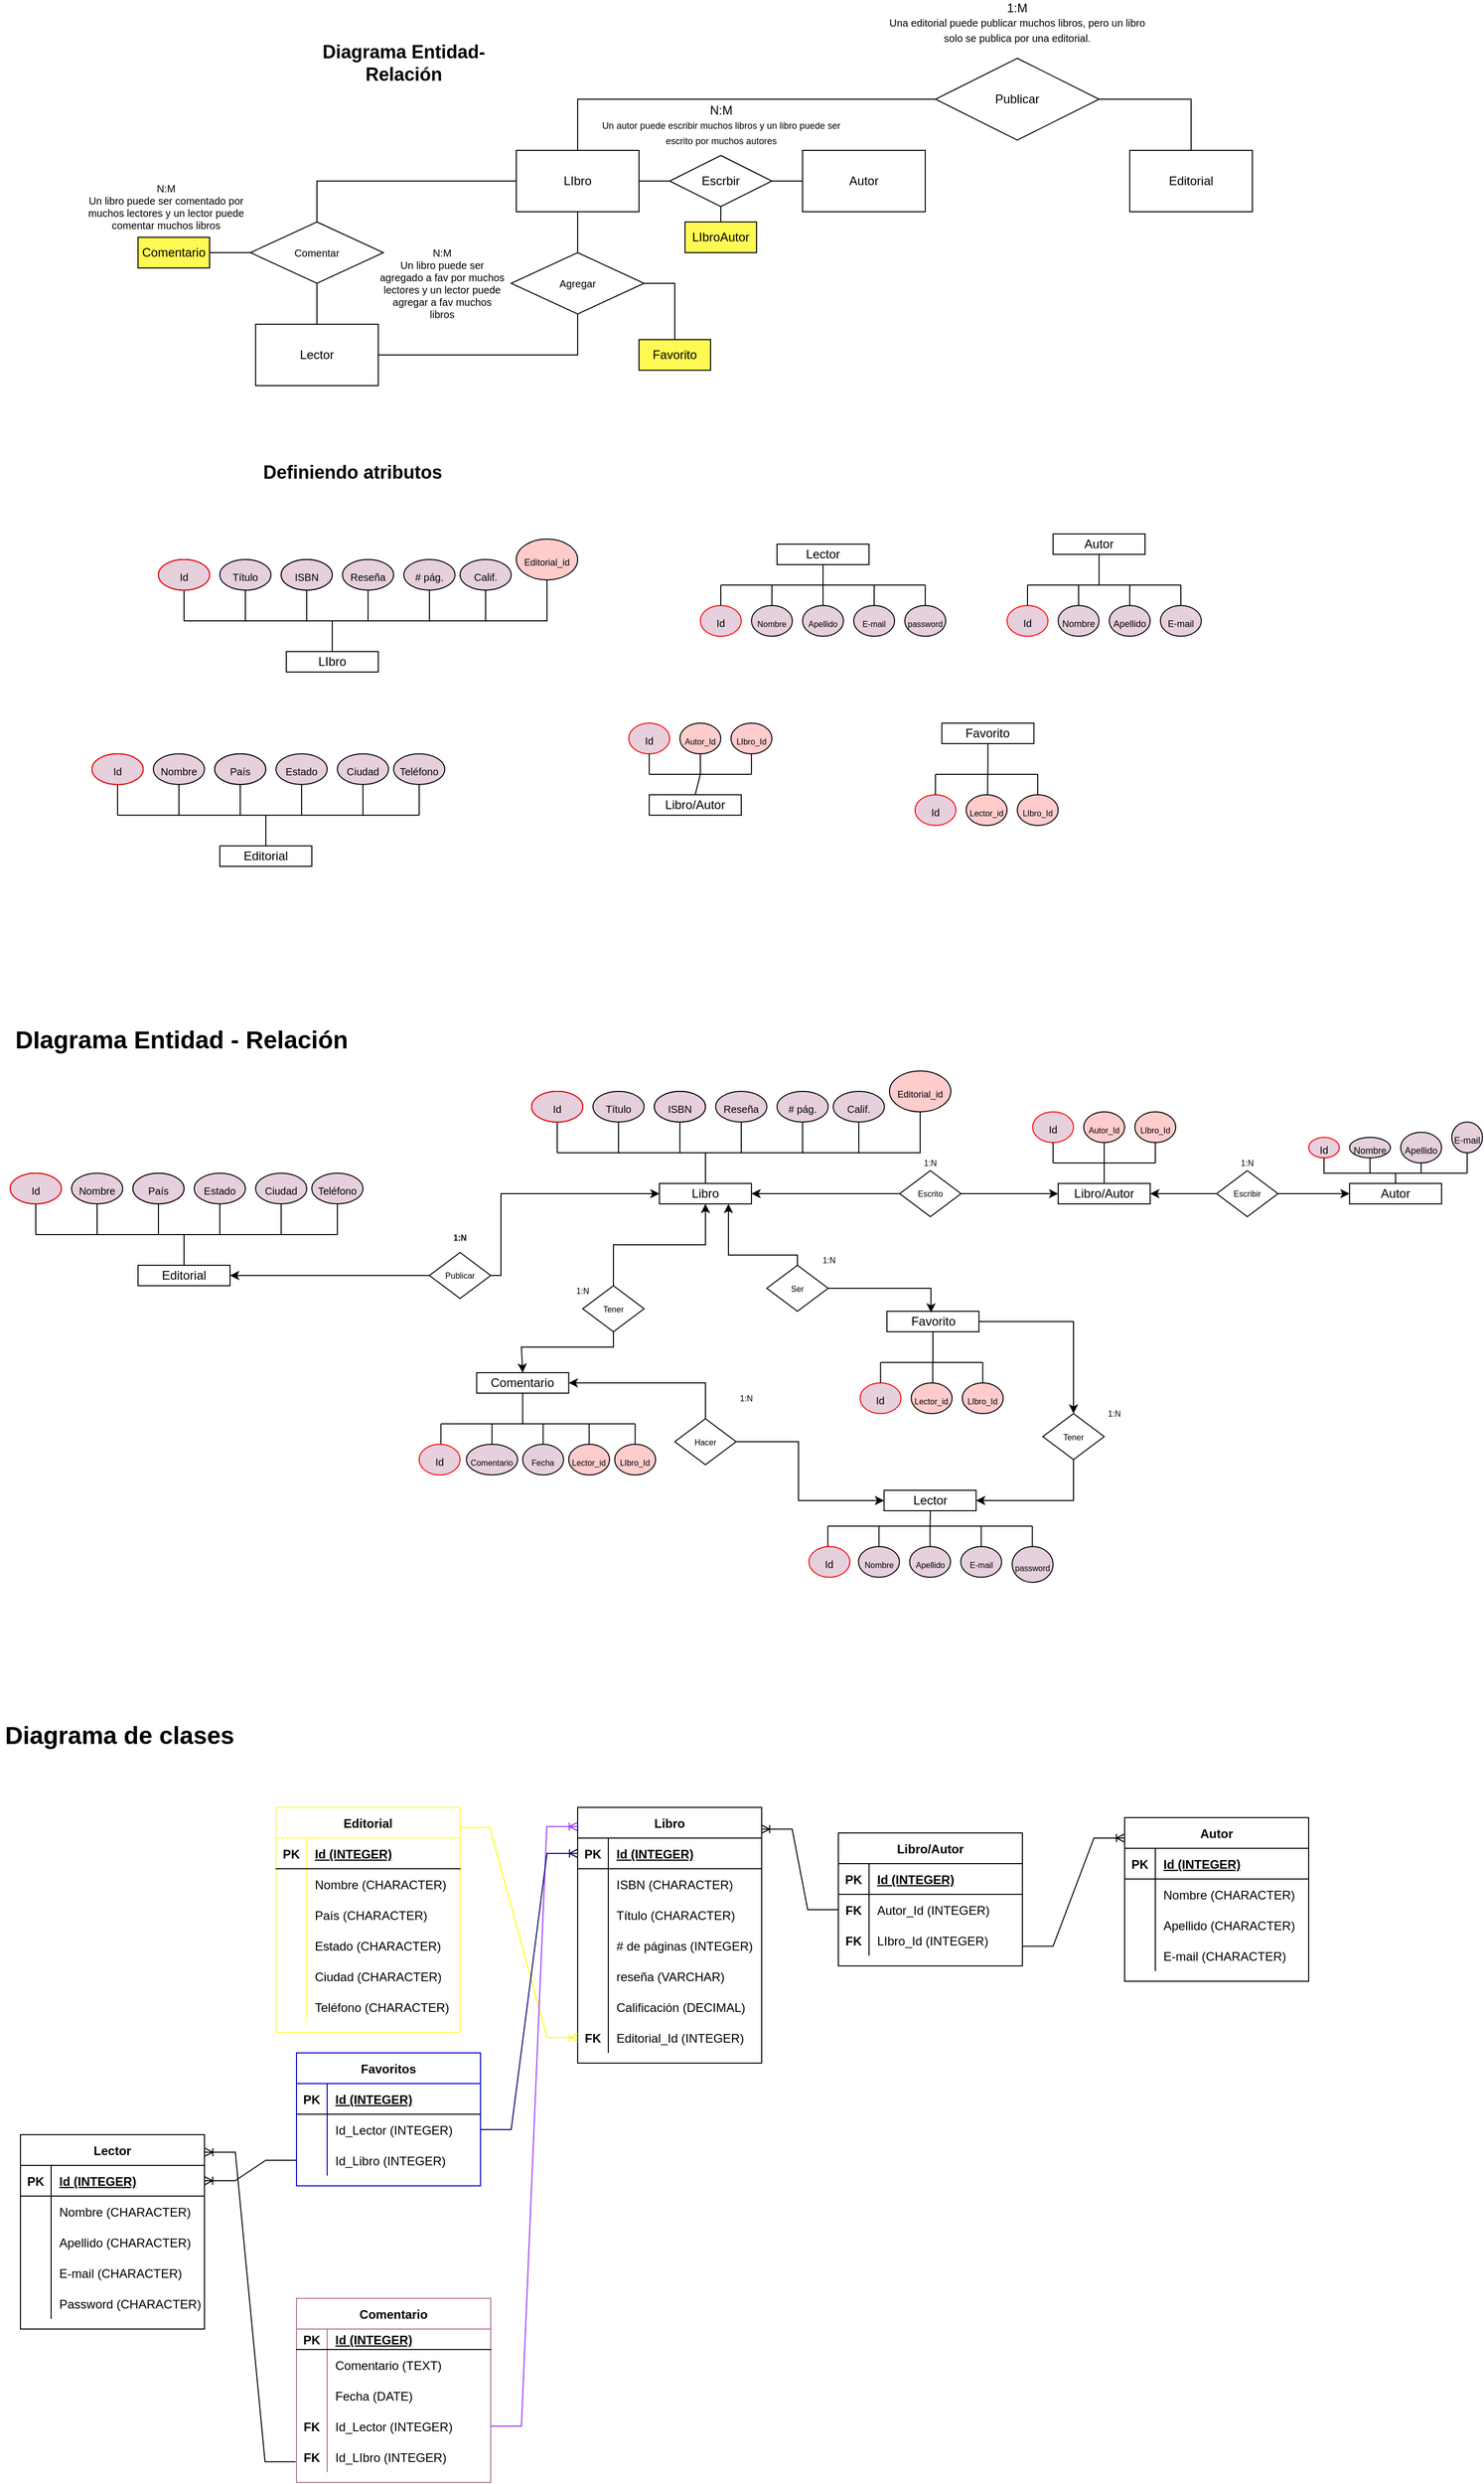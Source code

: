 <mxfile version="17.2.1" type="github"><diagram id="w-Zv_PjDOBBI7vTwgIIv" name="Page-1"><mxGraphModel dx="4963" dy="1809" grid="1" gridSize="10" guides="1" tooltips="1" connect="1" arrows="1" fold="1" page="1" pageScale="1" pageWidth="850" pageHeight="1100" math="0" shadow="0"><root><mxCell id="0"/><mxCell id="1" parent="0"/><mxCell id="UttviU9oL1j1XM4FiTn6-1" value="LIbro" style="rounded=0;whiteSpace=wrap;html=1;" parent="1" vertex="1"><mxGeometry x="-2135" y="-810" width="120" height="60" as="geometry"/></mxCell><mxCell id="UttviU9oL1j1XM4FiTn6-2" value="Autor" style="rounded=0;whiteSpace=wrap;html=1;" parent="1" vertex="1"><mxGeometry x="-1855" y="-810" width="120" height="60" as="geometry"/></mxCell><mxCell id="UttviU9oL1j1XM4FiTn6-3" value="Editorial" style="rounded=0;whiteSpace=wrap;html=1;" parent="1" vertex="1"><mxGeometry x="-1535" y="-810" width="120" height="60" as="geometry"/></mxCell><mxCell id="UttviU9oL1j1XM4FiTn6-4" value="Lector" style="rounded=0;whiteSpace=wrap;html=1;" parent="1" vertex="1"><mxGeometry x="-2390" y="-640" width="120" height="60" as="geometry"/></mxCell><mxCell id="UttviU9oL1j1XM4FiTn6-6" value="LIbroAutor" style="rounded=0;whiteSpace=wrap;html=1;fillColor=#FFF954;" parent="1" vertex="1"><mxGeometry x="-1970" y="-740" width="70" height="30" as="geometry"/></mxCell><mxCell id="UttviU9oL1j1XM4FiTn6-7" value="Publicar" style="rhombus;whiteSpace=wrap;html=1;" parent="1" vertex="1"><mxGeometry x="-1725" y="-900" width="160" height="80" as="geometry"/></mxCell><mxCell id="UttviU9oL1j1XM4FiTn6-13" value="Escrbir" style="rhombus;whiteSpace=wrap;html=1;" parent="1" vertex="1"><mxGeometry x="-1985" y="-805" width="100" height="50" as="geometry"/></mxCell><mxCell id="UttviU9oL1j1XM4FiTn6-15" value="" style="endArrow=none;html=1;rounded=0;entryX=0;entryY=0.5;entryDx=0;entryDy=0;" parent="1" target="UttviU9oL1j1XM4FiTn6-7" edge="1"><mxGeometry width="50" height="50" relative="1" as="geometry"><mxPoint x="-2075" y="-810" as="sourcePoint"/><mxPoint x="-1835" y="-850" as="targetPoint"/><Array as="points"><mxPoint x="-2075" y="-860"/></Array></mxGeometry></mxCell><mxCell id="UttviU9oL1j1XM4FiTn6-16" value="" style="endArrow=none;html=1;rounded=0;entryX=1;entryY=0.5;entryDx=0;entryDy=0;" parent="1" target="UttviU9oL1j1XM4FiTn6-7" edge="1"><mxGeometry width="50" height="50" relative="1" as="geometry"><mxPoint x="-1475" y="-810" as="sourcePoint"/><mxPoint x="-1695" y="-850" as="targetPoint"/><Array as="points"><mxPoint x="-1475" y="-860"/></Array></mxGeometry></mxCell><mxCell id="UttviU9oL1j1XM4FiTn6-17" value="" style="endArrow=none;html=1;rounded=0;entryX=1;entryY=0.5;entryDx=0;entryDy=0;exitX=0;exitY=0.5;exitDx=0;exitDy=0;" parent="1" source="UttviU9oL1j1XM4FiTn6-2" target="UttviU9oL1j1XM4FiTn6-13" edge="1"><mxGeometry width="50" height="50" relative="1" as="geometry"><mxPoint x="-1935" y="-750" as="sourcePoint"/><mxPoint x="-1885" y="-800" as="targetPoint"/></mxGeometry></mxCell><mxCell id="UttviU9oL1j1XM4FiTn6-18" value="" style="endArrow=none;html=1;rounded=0;entryX=0;entryY=0.5;entryDx=0;entryDy=0;exitX=1;exitY=0.5;exitDx=0;exitDy=0;" parent="1" source="UttviU9oL1j1XM4FiTn6-1" target="UttviU9oL1j1XM4FiTn6-13" edge="1"><mxGeometry width="50" height="50" relative="1" as="geometry"><mxPoint x="-1935" y="-750" as="sourcePoint"/><mxPoint x="-1885" y="-800" as="targetPoint"/></mxGeometry></mxCell><mxCell id="UttviU9oL1j1XM4FiTn6-19" value="1:M&lt;br&gt;&lt;font style=&quot;font-size: 10px&quot;&gt;Una editorial puede publicar muchos libros, pero un libro solo se publica por una editorial.&lt;/font&gt;" style="text;html=1;strokeColor=none;fillColor=none;align=center;verticalAlign=middle;whiteSpace=wrap;rounded=0;" parent="1" vertex="1"><mxGeometry x="-1780" y="-950" width="270" height="30" as="geometry"/></mxCell><mxCell id="UttviU9oL1j1XM4FiTn6-20" value="N:M&lt;br&gt;&lt;font style=&quot;font-size: 9px&quot;&gt;Un autor puede escribir muchos libros y un libro puede ser escrito por muchos autores&lt;/font&gt;" style="text;html=1;strokeColor=none;fillColor=none;align=center;verticalAlign=middle;whiteSpace=wrap;rounded=0;" parent="1" vertex="1"><mxGeometry x="-2066.25" y="-850" width="262.5" height="30" as="geometry"/></mxCell><mxCell id="UttviU9oL1j1XM4FiTn6-21" value="Comentar" style="rhombus;whiteSpace=wrap;html=1;fontSize=10;" parent="1" vertex="1"><mxGeometry x="-2395" y="-740" width="130" height="60" as="geometry"/></mxCell><mxCell id="UttviU9oL1j1XM4FiTn6-22" value="" style="endArrow=none;html=1;rounded=0;exitX=0;exitY=0.5;exitDx=0;exitDy=0;entryX=0.5;entryY=0;entryDx=0;entryDy=0;" parent="1" source="UttviU9oL1j1XM4FiTn6-1" target="UttviU9oL1j1XM4FiTn6-21" edge="1"><mxGeometry width="50" height="50" relative="1" as="geometry"><mxPoint x="-2535" y="-780" as="sourcePoint"/><mxPoint x="-2255" y="-730" as="targetPoint"/><Array as="points"><mxPoint x="-2330" y="-780"/></Array></mxGeometry></mxCell><mxCell id="UttviU9oL1j1XM4FiTn6-23" value="" style="endArrow=none;html=1;rounded=0;fontSize=10;entryX=0.5;entryY=1;entryDx=0;entryDy=0;exitX=0.5;exitY=0;exitDx=0;exitDy=0;" parent="1" source="UttviU9oL1j1XM4FiTn6-4" target="UttviU9oL1j1XM4FiTn6-21" edge="1"><mxGeometry width="50" height="50" relative="1" as="geometry"><mxPoint x="-2245" y="-600" as="sourcePoint"/><mxPoint x="-2195" y="-650" as="targetPoint"/></mxGeometry></mxCell><mxCell id="UttviU9oL1j1XM4FiTn6-24" value="N:M&lt;br&gt;Un libro puede ser comentado por muchos lectores y un lector puede comentar muchos libros" style="text;html=1;strokeColor=none;fillColor=none;align=center;verticalAlign=middle;whiteSpace=wrap;rounded=0;fontSize=10;" parent="1" vertex="1"><mxGeometry x="-2555" y="-780" width="155" height="50" as="geometry"/></mxCell><mxCell id="UttviU9oL1j1XM4FiTn6-25" style="edgeStyle=none;rounded=0;orthogonalLoop=1;jettySize=auto;html=1;entryX=1;entryY=0.5;entryDx=0;entryDy=0;fontSize=10;" parent="1" edge="1"><mxGeometry relative="1" as="geometry"><mxPoint x="-2415" y="-715" as="sourcePoint"/><mxPoint x="-2415" y="-715" as="targetPoint"/></mxGeometry></mxCell><mxCell id="UttviU9oL1j1XM4FiTn6-27" value="Agregar" style="rhombus;whiteSpace=wrap;html=1;fontSize=10;" parent="1" vertex="1"><mxGeometry x="-2140" y="-710" width="130" height="60" as="geometry"/></mxCell><mxCell id="UttviU9oL1j1XM4FiTn6-28" value="" style="endArrow=none;html=1;rounded=0;fontSize=10;entryX=0.5;entryY=1;entryDx=0;entryDy=0;exitX=0.5;exitY=0;exitDx=0;exitDy=0;" parent="1" source="UttviU9oL1j1XM4FiTn6-27" target="UttviU9oL1j1XM4FiTn6-1" edge="1"><mxGeometry width="50" height="50" relative="1" as="geometry"><mxPoint x="-1945" y="-670" as="sourcePoint"/><mxPoint x="-1895" y="-720" as="targetPoint"/></mxGeometry></mxCell><mxCell id="UttviU9oL1j1XM4FiTn6-29" value="" style="endArrow=none;html=1;rounded=0;fontSize=10;entryX=0.5;entryY=1;entryDx=0;entryDy=0;exitX=1;exitY=0.5;exitDx=0;exitDy=0;" parent="1" source="UttviU9oL1j1XM4FiTn6-4" target="UttviU9oL1j1XM4FiTn6-27" edge="1"><mxGeometry width="50" height="50" relative="1" as="geometry"><mxPoint x="-2075" y="-580" as="sourcePoint"/><mxPoint x="-1895" y="-720" as="targetPoint"/><Array as="points"><mxPoint x="-2075" y="-610"/></Array></mxGeometry></mxCell><mxCell id="UttviU9oL1j1XM4FiTn6-30" value="N:M&lt;br&gt;Un libro puede ser agregado a fav por muchos lectores y un lector puede agregar a fav muchos libros" style="text;html=1;strokeColor=none;fillColor=none;align=center;verticalAlign=middle;whiteSpace=wrap;rounded=0;fontSize=10;" parent="1" vertex="1"><mxGeometry x="-2270" y="-695" width="125" height="30" as="geometry"/></mxCell><mxCell id="UttviU9oL1j1XM4FiTn6-31" value="" style="endArrow=none;html=1;rounded=0;fontSize=10;entryX=0.5;entryY=1;entryDx=0;entryDy=0;exitX=0.5;exitY=0;exitDx=0;exitDy=0;" parent="1" source="UttviU9oL1j1XM4FiTn6-6" target="UttviU9oL1j1XM4FiTn6-13" edge="1"><mxGeometry width="50" height="50" relative="1" as="geometry"><mxPoint x="-2095" y="-680" as="sourcePoint"/><mxPoint x="-2045" y="-730" as="targetPoint"/></mxGeometry></mxCell><mxCell id="UttviU9oL1j1XM4FiTn6-32" value="Comentario" style="rounded=0;whiteSpace=wrap;html=1;fillColor=#FFF954;" parent="1" vertex="1"><mxGeometry x="-2505" y="-725" width="70" height="30" as="geometry"/></mxCell><mxCell id="UttviU9oL1j1XM4FiTn6-35" value="" style="endArrow=none;html=1;rounded=0;fontSize=10;entryX=0;entryY=0.5;entryDx=0;entryDy=0;exitX=1;exitY=0.5;exitDx=0;exitDy=0;" parent="1" source="UttviU9oL1j1XM4FiTn6-32" target="UttviU9oL1j1XM4FiTn6-21" edge="1"><mxGeometry width="50" height="50" relative="1" as="geometry"><mxPoint x="-2095" y="-680" as="sourcePoint"/><mxPoint x="-2045" y="-730" as="targetPoint"/></mxGeometry></mxCell><mxCell id="UttviU9oL1j1XM4FiTn6-36" value="Favorito" style="rounded=0;whiteSpace=wrap;html=1;fillColor=#FFF954;" parent="1" vertex="1"><mxGeometry x="-2015" y="-625" width="70" height="30" as="geometry"/></mxCell><mxCell id="UttviU9oL1j1XM4FiTn6-37" value="" style="endArrow=none;html=1;rounded=0;fontSize=10;entryX=1;entryY=0.5;entryDx=0;entryDy=0;exitX=0.5;exitY=0;exitDx=0;exitDy=0;" parent="1" source="UttviU9oL1j1XM4FiTn6-36" target="UttviU9oL1j1XM4FiTn6-27" edge="1"><mxGeometry width="50" height="50" relative="1" as="geometry"><mxPoint x="-1985" y="-630" as="sourcePoint"/><mxPoint x="-2105" y="-730" as="targetPoint"/><Array as="points"><mxPoint x="-1980" y="-680"/></Array></mxGeometry></mxCell><mxCell id="UttviU9oL1j1XM4FiTn6-38" value="&lt;font style=&quot;font-size: 18px&quot;&gt;&lt;b&gt;Diagrama Entidad-Relación&lt;/b&gt;&lt;/font&gt;" style="text;html=1;strokeColor=none;fillColor=none;align=center;verticalAlign=middle;whiteSpace=wrap;rounded=0;fontSize=10;" parent="1" vertex="1"><mxGeometry x="-2335" y="-930" width="180" height="70" as="geometry"/></mxCell><mxCell id="UttviU9oL1j1XM4FiTn6-39" value="&lt;font style=&quot;font-size: 18px&quot;&gt;&lt;b&gt;Definiendo atributos&lt;/b&gt;&lt;/font&gt;" style="text;html=1;strokeColor=none;fillColor=none;align=center;verticalAlign=middle;whiteSpace=wrap;rounded=0;fontSize=10;" parent="1" vertex="1"><mxGeometry x="-2385" y="-530" width="180" height="70" as="geometry"/></mxCell><mxCell id="UttviU9oL1j1XM4FiTn6-40" value="LIbro" style="rounded=0;whiteSpace=wrap;html=1;" parent="1" vertex="1"><mxGeometry x="-2360" y="-320" width="90" height="20" as="geometry"/></mxCell><mxCell id="UttviU9oL1j1XM4FiTn6-41" value="&lt;font style=&quot;font-size: 10px&quot;&gt;Id&lt;/font&gt;" style="ellipse;whiteSpace=wrap;html=1;fontSize=18;fillColor=#E6D0DE;" parent="1" vertex="1"><mxGeometry x="-2485" y="-410" width="50" height="30" as="geometry"/></mxCell><mxCell id="UttviU9oL1j1XM4FiTn6-42" value="&lt;font style=&quot;font-size: 10px&quot;&gt;Título&lt;/font&gt;" style="ellipse;whiteSpace=wrap;html=1;fontSize=18;fillColor=#E6D0DE;" parent="1" vertex="1"><mxGeometry x="-2425" y="-410" width="50" height="30" as="geometry"/></mxCell><mxCell id="UttviU9oL1j1XM4FiTn6-43" value="&lt;font style=&quot;font-size: 9px&quot;&gt;Editorial_id&lt;/font&gt;" style="ellipse;whiteSpace=wrap;html=1;fontSize=18;fillColor=#FFCCCC;direction=south;" parent="1" vertex="1"><mxGeometry x="-2135" y="-430" width="60" height="40" as="geometry"/></mxCell><mxCell id="UttviU9oL1j1XM4FiTn6-44" value="&lt;font style=&quot;font-size: 10px&quot;&gt;ISBN&lt;/font&gt;" style="ellipse;whiteSpace=wrap;html=1;fontSize=18;fillColor=#E6D0DE;" parent="1" vertex="1"><mxGeometry x="-2365" y="-410" width="50" height="30" as="geometry"/></mxCell><mxCell id="UttviU9oL1j1XM4FiTn6-45" value="&lt;font style=&quot;font-size: 10px&quot;&gt;Reseña&lt;/font&gt;" style="ellipse;whiteSpace=wrap;html=1;fontSize=18;fillColor=#E6D0DE;" parent="1" vertex="1"><mxGeometry x="-2305" y="-410" width="50" height="30" as="geometry"/></mxCell><mxCell id="UttviU9oL1j1XM4FiTn6-46" value="&lt;font style=&quot;font-size: 10px&quot;&gt;# pág.&lt;/font&gt;" style="ellipse;whiteSpace=wrap;html=1;fontSize=18;fillColor=#E6D0DE;" parent="1" vertex="1"><mxGeometry x="-2245" y="-410" width="50" height="30" as="geometry"/></mxCell><mxCell id="UttviU9oL1j1XM4FiTn6-47" value="&lt;font style=&quot;font-size: 10px&quot;&gt;Calif.&lt;/font&gt;" style="ellipse;whiteSpace=wrap;html=1;fontSize=18;fillColor=#E6D0DE;" parent="1" vertex="1"><mxGeometry x="-2190" y="-410" width="50" height="30" as="geometry"/></mxCell><mxCell id="UttviU9oL1j1XM4FiTn6-61" value="&lt;font style=&quot;font-size: 10px&quot;&gt;Id&lt;/font&gt;" style="ellipse;whiteSpace=wrap;html=1;fontSize=18;fillColor=#E6D0DE;" parent="1" vertex="1"><mxGeometry x="-2485" y="-410" width="50" height="30" as="geometry"/></mxCell><mxCell id="UttviU9oL1j1XM4FiTn6-62" value="&lt;font style=&quot;font-size: 10px&quot;&gt;Id&lt;/font&gt;" style="ellipse;whiteSpace=wrap;html=1;fontSize=18;fillColor=#E6D0DE;strokeColor=#FF0000;" parent="1" vertex="1"><mxGeometry x="-2485" y="-410" width="50" height="30" as="geometry"/></mxCell><mxCell id="UttviU9oL1j1XM4FiTn6-63" value="&lt;font style=&quot;font-size: 10px&quot;&gt;ISBN&lt;/font&gt;" style="ellipse;whiteSpace=wrap;html=1;fontSize=18;fillColor=#E6D0DE;" parent="1" vertex="1"><mxGeometry x="-2365" y="-410" width="50" height="30" as="geometry"/></mxCell><mxCell id="UttviU9oL1j1XM4FiTn6-64" value="" style="endArrow=none;html=1;rounded=0;fontSize=10;" parent="1" edge="1"><mxGeometry width="50" height="50" relative="1" as="geometry"><mxPoint x="-2460" y="-350" as="sourcePoint"/><mxPoint x="-2165" y="-350" as="targetPoint"/></mxGeometry></mxCell><mxCell id="UttviU9oL1j1XM4FiTn6-66" value="" style="endArrow=none;html=1;rounded=0;fontSize=10;entryX=0.5;entryY=1;entryDx=0;entryDy=0;" parent="1" target="UttviU9oL1j1XM4FiTn6-62" edge="1"><mxGeometry width="50" height="50" relative="1" as="geometry"><mxPoint x="-2460" y="-350" as="sourcePoint"/><mxPoint x="-2195" y="-410" as="targetPoint"/></mxGeometry></mxCell><mxCell id="UttviU9oL1j1XM4FiTn6-67" value="" style="endArrow=none;html=1;rounded=0;fontSize=10;entryX=0.5;entryY=1;entryDx=0;entryDy=0;" parent="1" target="UttviU9oL1j1XM4FiTn6-42" edge="1"><mxGeometry width="50" height="50" relative="1" as="geometry"><mxPoint x="-2400" y="-350" as="sourcePoint"/><mxPoint x="-2195" y="-410" as="targetPoint"/></mxGeometry></mxCell><mxCell id="UttviU9oL1j1XM4FiTn6-68" value="" style="endArrow=none;html=1;rounded=0;fontSize=10;entryX=0.5;entryY=1;entryDx=0;entryDy=0;" parent="1" target="UttviU9oL1j1XM4FiTn6-63" edge="1"><mxGeometry width="50" height="50" relative="1" as="geometry"><mxPoint x="-2340" y="-350" as="sourcePoint"/><mxPoint x="-2195" y="-410" as="targetPoint"/></mxGeometry></mxCell><mxCell id="UttviU9oL1j1XM4FiTn6-69" value="" style="endArrow=none;html=1;rounded=0;fontSize=10;entryX=0.5;entryY=1;entryDx=0;entryDy=0;" parent="1" target="UttviU9oL1j1XM4FiTn6-45" edge="1"><mxGeometry width="50" height="50" relative="1" as="geometry"><mxPoint x="-2280" y="-350" as="sourcePoint"/><mxPoint x="-2225" y="-400" as="targetPoint"/></mxGeometry></mxCell><mxCell id="UttviU9oL1j1XM4FiTn6-70" value="" style="endArrow=none;html=1;rounded=0;fontSize=10;entryX=0.5;entryY=1;entryDx=0;entryDy=0;" parent="1" target="UttviU9oL1j1XM4FiTn6-46" edge="1"><mxGeometry width="50" height="50" relative="1" as="geometry"><mxPoint x="-2220" y="-350" as="sourcePoint"/><mxPoint x="-2225" y="-400" as="targetPoint"/></mxGeometry></mxCell><mxCell id="UttviU9oL1j1XM4FiTn6-71" value="" style="endArrow=none;html=1;rounded=0;fontSize=10;entryX=0.5;entryY=1;entryDx=0;entryDy=0;" parent="1" target="UttviU9oL1j1XM4FiTn6-47" edge="1"><mxGeometry width="50" height="50" relative="1" as="geometry"><mxPoint x="-2165" y="-350" as="sourcePoint"/><mxPoint x="-2225" y="-400" as="targetPoint"/></mxGeometry></mxCell><mxCell id="UttviU9oL1j1XM4FiTn6-73" value="" style="endArrow=none;html=1;rounded=0;fontSize=10;exitX=0.5;exitY=0;exitDx=0;exitDy=0;" parent="1" source="UttviU9oL1j1XM4FiTn6-40" edge="1"><mxGeometry width="50" height="50" relative="1" as="geometry"><mxPoint x="-2325" y="-340" as="sourcePoint"/><mxPoint x="-2315" y="-350" as="targetPoint"/></mxGeometry></mxCell><mxCell id="UttviU9oL1j1XM4FiTn6-75" value="Editorial" style="rounded=0;whiteSpace=wrap;html=1;" parent="1" vertex="1"><mxGeometry x="-2505" y="280" width="90" height="20" as="geometry"/></mxCell><mxCell id="UttviU9oL1j1XM4FiTn6-76" value="&lt;font style=&quot;font-size: 10px&quot;&gt;Id&lt;/font&gt;" style="ellipse;whiteSpace=wrap;html=1;fontSize=18;fillColor=#E6D0DE;" parent="1" vertex="1"><mxGeometry x="-2630" y="190" width="50" height="30" as="geometry"/></mxCell><mxCell id="UttviU9oL1j1XM4FiTn6-77" value="&lt;font style=&quot;font-size: 10px&quot;&gt;Nombre&lt;/font&gt;" style="ellipse;whiteSpace=wrap;html=1;fontSize=18;fillColor=#E6D0DE;" parent="1" vertex="1"><mxGeometry x="-2570" y="190" width="50" height="30" as="geometry"/></mxCell><mxCell id="UttviU9oL1j1XM4FiTn6-78" value="&lt;font style=&quot;font-size: 10px&quot;&gt;ISBN&lt;/font&gt;" style="ellipse;whiteSpace=wrap;html=1;fontSize=18;fillColor=#E6D0DE;" parent="1" vertex="1"><mxGeometry x="-2510" y="190" width="50" height="30" as="geometry"/></mxCell><mxCell id="UttviU9oL1j1XM4FiTn6-79" value="&lt;font style=&quot;font-size: 10px&quot;&gt;Estado&lt;/font&gt;" style="ellipse;whiteSpace=wrap;html=1;fontSize=18;fillColor=#E6D0DE;" parent="1" vertex="1"><mxGeometry x="-2450" y="190" width="50" height="30" as="geometry"/></mxCell><mxCell id="UttviU9oL1j1XM4FiTn6-80" value="&lt;font style=&quot;font-size: 10px&quot;&gt;Ciudad&lt;/font&gt;" style="ellipse;whiteSpace=wrap;html=1;fontSize=18;fillColor=#E6D0DE;" parent="1" vertex="1"><mxGeometry x="-2390" y="190" width="50" height="30" as="geometry"/></mxCell><mxCell id="UttviU9oL1j1XM4FiTn6-81" value="&lt;font style=&quot;font-size: 10px&quot;&gt;Teléfono&lt;/font&gt;" style="ellipse;whiteSpace=wrap;html=1;fontSize=18;fillColor=#E6D0DE;" parent="1" vertex="1"><mxGeometry x="-2335" y="190" width="50" height="30" as="geometry"/></mxCell><mxCell id="UttviU9oL1j1XM4FiTn6-82" value="&lt;font style=&quot;font-size: 10px&quot;&gt;Id&lt;/font&gt;" style="ellipse;whiteSpace=wrap;html=1;fontSize=18;fillColor=#E6D0DE;" parent="1" vertex="1"><mxGeometry x="-2630" y="190" width="50" height="30" as="geometry"/></mxCell><mxCell id="UttviU9oL1j1XM4FiTn6-83" value="&lt;font style=&quot;font-size: 10px&quot;&gt;Id&lt;/font&gt;" style="ellipse;whiteSpace=wrap;html=1;fontSize=18;fillColor=#E6D0DE;strokeColor=#FF0000;" parent="1" vertex="1"><mxGeometry x="-2630" y="190" width="50" height="30" as="geometry"/></mxCell><mxCell id="UttviU9oL1j1XM4FiTn6-84" value="&lt;font style=&quot;font-size: 10px&quot;&gt;País&lt;/font&gt;" style="ellipse;whiteSpace=wrap;html=1;fontSize=18;fillColor=#E6D0DE;" parent="1" vertex="1"><mxGeometry x="-2510" y="190" width="50" height="30" as="geometry"/></mxCell><mxCell id="UttviU9oL1j1XM4FiTn6-85" value="" style="endArrow=none;html=1;rounded=0;fontSize=10;" parent="1" edge="1"><mxGeometry width="50" height="50" relative="1" as="geometry"><mxPoint x="-2605" y="250" as="sourcePoint"/><mxPoint x="-2310" y="250" as="targetPoint"/></mxGeometry></mxCell><mxCell id="UttviU9oL1j1XM4FiTn6-86" value="" style="endArrow=none;html=1;rounded=0;fontSize=10;entryX=0.5;entryY=1;entryDx=0;entryDy=0;" parent="1" target="UttviU9oL1j1XM4FiTn6-83" edge="1"><mxGeometry width="50" height="50" relative="1" as="geometry"><mxPoint x="-2605" y="250" as="sourcePoint"/><mxPoint x="-2340" y="190" as="targetPoint"/></mxGeometry></mxCell><mxCell id="UttviU9oL1j1XM4FiTn6-87" value="" style="endArrow=none;html=1;rounded=0;fontSize=10;entryX=0.5;entryY=1;entryDx=0;entryDy=0;" parent="1" target="UttviU9oL1j1XM4FiTn6-77" edge="1"><mxGeometry width="50" height="50" relative="1" as="geometry"><mxPoint x="-2545" y="250" as="sourcePoint"/><mxPoint x="-2340" y="190" as="targetPoint"/></mxGeometry></mxCell><mxCell id="UttviU9oL1j1XM4FiTn6-88" value="" style="endArrow=none;html=1;rounded=0;fontSize=10;entryX=0.5;entryY=1;entryDx=0;entryDy=0;" parent="1" target="UttviU9oL1j1XM4FiTn6-84" edge="1"><mxGeometry width="50" height="50" relative="1" as="geometry"><mxPoint x="-2485" y="250" as="sourcePoint"/><mxPoint x="-2340" y="190" as="targetPoint"/></mxGeometry></mxCell><mxCell id="UttviU9oL1j1XM4FiTn6-89" value="" style="endArrow=none;html=1;rounded=0;fontSize=10;entryX=0.5;entryY=1;entryDx=0;entryDy=0;" parent="1" target="UttviU9oL1j1XM4FiTn6-79" edge="1"><mxGeometry width="50" height="50" relative="1" as="geometry"><mxPoint x="-2425" y="250" as="sourcePoint"/><mxPoint x="-2370" y="200" as="targetPoint"/></mxGeometry></mxCell><mxCell id="UttviU9oL1j1XM4FiTn6-90" value="" style="endArrow=none;html=1;rounded=0;fontSize=10;entryX=0.5;entryY=1;entryDx=0;entryDy=0;" parent="1" target="UttviU9oL1j1XM4FiTn6-80" edge="1"><mxGeometry width="50" height="50" relative="1" as="geometry"><mxPoint x="-2365" y="250" as="sourcePoint"/><mxPoint x="-2370" y="200" as="targetPoint"/></mxGeometry></mxCell><mxCell id="UttviU9oL1j1XM4FiTn6-91" value="" style="endArrow=none;html=1;rounded=0;fontSize=10;entryX=0.5;entryY=1;entryDx=0;entryDy=0;" parent="1" target="UttviU9oL1j1XM4FiTn6-81" edge="1"><mxGeometry width="50" height="50" relative="1" as="geometry"><mxPoint x="-2310" y="250" as="sourcePoint"/><mxPoint x="-2370" y="200" as="targetPoint"/></mxGeometry></mxCell><mxCell id="UttviU9oL1j1XM4FiTn6-92" value="" style="endArrow=none;html=1;rounded=0;fontSize=10;exitX=0.5;exitY=0;exitDx=0;exitDy=0;" parent="1" source="UttviU9oL1j1XM4FiTn6-75" edge="1"><mxGeometry width="50" height="50" relative="1" as="geometry"><mxPoint x="-2470" y="260" as="sourcePoint"/><mxPoint x="-2460" y="250" as="targetPoint"/></mxGeometry></mxCell><mxCell id="UttviU9oL1j1XM4FiTn6-93" value="" style="endArrow=none;html=1;rounded=0;fontSize=10;exitX=1;exitY=0.5;exitDx=0;exitDy=0;" parent="1" source="UttviU9oL1j1XM4FiTn6-43" edge="1"><mxGeometry width="50" height="50" relative="1" as="geometry"><mxPoint x="-2185" y="-320" as="sourcePoint"/><mxPoint x="-2165" y="-350" as="targetPoint"/><Array as="points"><mxPoint x="-2105" y="-350"/></Array></mxGeometry></mxCell><mxCell id="UttviU9oL1j1XM4FiTn6-94" value="Autor" style="rounded=0;whiteSpace=wrap;html=1;" parent="1" vertex="1"><mxGeometry x="-1610" y="-435" width="90" height="20" as="geometry"/></mxCell><mxCell id="UttviU9oL1j1XM4FiTn6-95" value="" style="endArrow=none;html=1;rounded=0;fontSize=10;" parent="1" edge="1"><mxGeometry width="50" height="50" relative="1" as="geometry"><mxPoint x="-1635" y="-385" as="sourcePoint"/><mxPoint x="-1485" y="-385" as="targetPoint"/></mxGeometry></mxCell><mxCell id="UttviU9oL1j1XM4FiTn6-97" value="&lt;font style=&quot;font-size: 10px&quot;&gt;Id&lt;/font&gt;" style="ellipse;whiteSpace=wrap;html=1;fontSize=18;fillColor=#E6D0DE;strokeColor=#FF0000;" parent="1" vertex="1"><mxGeometry x="-1655" y="-365" width="40" height="30" as="geometry"/></mxCell><mxCell id="UttviU9oL1j1XM4FiTn6-98" value="&lt;font style=&quot;font-size: 9px&quot;&gt;Nombre&lt;/font&gt;" style="ellipse;whiteSpace=wrap;html=1;fontSize=18;fillColor=#E6D0DE;" parent="1" vertex="1"><mxGeometry x="-1605" y="-365" width="40" height="30" as="geometry"/></mxCell><mxCell id="UttviU9oL1j1XM4FiTn6-99" value="&lt;font style=&quot;font-size: 9px&quot;&gt;Apellido&lt;/font&gt;" style="ellipse;whiteSpace=wrap;html=1;fontSize=18;fillColor=#E6D0DE;" parent="1" vertex="1"><mxGeometry x="-1555" y="-365" width="40" height="30" as="geometry"/></mxCell><mxCell id="UttviU9oL1j1XM4FiTn6-100" value="&lt;font style=&quot;font-size: 9px&quot;&gt;E-mail&lt;/font&gt;" style="ellipse;whiteSpace=wrap;html=1;fontSize=18;fillColor=#E6D0DE;" parent="1" vertex="1"><mxGeometry x="-1505" y="-365" width="40" height="30" as="geometry"/></mxCell><mxCell id="UttviU9oL1j1XM4FiTn6-106" value="" style="endArrow=none;html=1;rounded=0;fontSize=10;entryX=0.5;entryY=1;entryDx=0;entryDy=0;" parent="1" target="UttviU9oL1j1XM4FiTn6-94" edge="1"><mxGeometry width="50" height="50" relative="1" as="geometry"><mxPoint x="-1565" y="-385" as="sourcePoint"/><mxPoint x="-1525" y="-405" as="targetPoint"/></mxGeometry></mxCell><mxCell id="UttviU9oL1j1XM4FiTn6-107" value="" style="endArrow=none;html=1;rounded=0;fontSize=10;exitX=0.5;exitY=0;exitDx=0;exitDy=0;" parent="1" source="UttviU9oL1j1XM4FiTn6-97" edge="1"><mxGeometry width="50" height="50" relative="1" as="geometry"><mxPoint x="-1575" y="-355" as="sourcePoint"/><mxPoint x="-1635" y="-385" as="targetPoint"/></mxGeometry></mxCell><mxCell id="UttviU9oL1j1XM4FiTn6-108" value="" style="endArrow=none;html=1;rounded=0;fontSize=10;exitX=0.5;exitY=0;exitDx=0;exitDy=0;" parent="1" source="UttviU9oL1j1XM4FiTn6-98" edge="1"><mxGeometry width="50" height="50" relative="1" as="geometry"><mxPoint x="-1575" y="-355" as="sourcePoint"/><mxPoint x="-1585" y="-385" as="targetPoint"/></mxGeometry></mxCell><mxCell id="UttviU9oL1j1XM4FiTn6-109" value="" style="endArrow=none;html=1;rounded=0;fontSize=10;entryX=0.5;entryY=0;entryDx=0;entryDy=0;" parent="1" target="UttviU9oL1j1XM4FiTn6-99" edge="1"><mxGeometry width="50" height="50" relative="1" as="geometry"><mxPoint x="-1535" y="-385" as="sourcePoint"/><mxPoint x="-1525" y="-405" as="targetPoint"/></mxGeometry></mxCell><mxCell id="UttviU9oL1j1XM4FiTn6-110" value="" style="endArrow=none;html=1;rounded=0;fontSize=10;entryX=0.5;entryY=0;entryDx=0;entryDy=0;" parent="1" target="UttviU9oL1j1XM4FiTn6-100" edge="1"><mxGeometry width="50" height="50" relative="1" as="geometry"><mxPoint x="-1485" y="-385" as="sourcePoint"/><mxPoint x="-1525" y="-405" as="targetPoint"/></mxGeometry></mxCell><mxCell id="UttviU9oL1j1XM4FiTn6-115" value="Lector" style="rounded=0;whiteSpace=wrap;html=1;" parent="1" vertex="1"><mxGeometry x="-1880" y="-425" width="90" height="20" as="geometry"/></mxCell><mxCell id="UttviU9oL1j1XM4FiTn6-116" value="" style="endArrow=none;html=1;rounded=0;fontSize=10;" parent="1" edge="1"><mxGeometry width="50" height="50" relative="1" as="geometry"><mxPoint x="-1935" y="-385" as="sourcePoint"/><mxPoint x="-1785" y="-385" as="targetPoint"/></mxGeometry></mxCell><mxCell id="UttviU9oL1j1XM4FiTn6-117" value="&lt;font style=&quot;font-size: 10px&quot;&gt;Id&lt;/font&gt;" style="ellipse;whiteSpace=wrap;html=1;fontSize=18;fillColor=#E6D0DE;strokeColor=#FF0000;" parent="1" vertex="1"><mxGeometry x="-1955" y="-365" width="40" height="30" as="geometry"/></mxCell><mxCell id="UttviU9oL1j1XM4FiTn6-118" value="&lt;font style=&quot;font-size: 8px&quot;&gt;Nombre&lt;/font&gt;" style="ellipse;whiteSpace=wrap;html=1;fontSize=18;fillColor=#E6D0DE;" parent="1" vertex="1"><mxGeometry x="-1905" y="-365" width="40" height="30" as="geometry"/></mxCell><mxCell id="UttviU9oL1j1XM4FiTn6-119" value="&lt;font style=&quot;font-size: 8px&quot;&gt;Apellido&lt;/font&gt;" style="ellipse;whiteSpace=wrap;html=1;fontSize=18;fillColor=#E6D0DE;" parent="1" vertex="1"><mxGeometry x="-1855" y="-365" width="40" height="30" as="geometry"/></mxCell><mxCell id="UttviU9oL1j1XM4FiTn6-120" value="&lt;font style=&quot;font-size: 8px&quot;&gt;E-mail&lt;/font&gt;" style="ellipse;whiteSpace=wrap;html=1;fontSize=18;fillColor=#E6D0DE;" parent="1" vertex="1"><mxGeometry x="-1805" y="-365" width="40" height="30" as="geometry"/></mxCell><mxCell id="UttviU9oL1j1XM4FiTn6-122" value="" style="endArrow=none;html=1;rounded=0;fontSize=10;exitX=0.5;exitY=0;exitDx=0;exitDy=0;" parent="1" source="UttviU9oL1j1XM4FiTn6-117" edge="1"><mxGeometry width="50" height="50" relative="1" as="geometry"><mxPoint x="-1875" y="-355" as="sourcePoint"/><mxPoint x="-1935" y="-385" as="targetPoint"/></mxGeometry></mxCell><mxCell id="UttviU9oL1j1XM4FiTn6-123" value="" style="endArrow=none;html=1;rounded=0;fontSize=10;exitX=0.5;exitY=0;exitDx=0;exitDy=0;" parent="1" source="UttviU9oL1j1XM4FiTn6-118" edge="1"><mxGeometry width="50" height="50" relative="1" as="geometry"><mxPoint x="-1875" y="-355" as="sourcePoint"/><mxPoint x="-1885" y="-385" as="targetPoint"/></mxGeometry></mxCell><mxCell id="UttviU9oL1j1XM4FiTn6-124" value="" style="endArrow=none;html=1;rounded=0;fontSize=10;entryX=0.5;entryY=0;entryDx=0;entryDy=0;" parent="1" target="UttviU9oL1j1XM4FiTn6-119" edge="1"><mxGeometry width="50" height="50" relative="1" as="geometry"><mxPoint x="-1835" y="-385" as="sourcePoint"/><mxPoint x="-1825" y="-405" as="targetPoint"/></mxGeometry></mxCell><mxCell id="UttviU9oL1j1XM4FiTn6-125" value="" style="endArrow=none;html=1;rounded=0;fontSize=10;entryX=0.5;entryY=0;entryDx=0;entryDy=0;" parent="1" target="UttviU9oL1j1XM4FiTn6-120" edge="1"><mxGeometry width="50" height="50" relative="1" as="geometry"><mxPoint x="-1785" y="-385" as="sourcePoint"/><mxPoint x="-1825" y="-405" as="targetPoint"/></mxGeometry></mxCell><mxCell id="UttviU9oL1j1XM4FiTn6-126" value="" style="endArrow=none;html=1;rounded=0;fontSize=8;" parent="1" edge="1"><mxGeometry width="50" height="50" relative="1" as="geometry"><mxPoint x="-1735" y="-385" as="sourcePoint"/><mxPoint x="-1785" y="-385" as="targetPoint"/></mxGeometry></mxCell><mxCell id="UttviU9oL1j1XM4FiTn6-127" value="&lt;font style=&quot;font-size: 8px&quot;&gt;password&lt;/font&gt;" style="ellipse;whiteSpace=wrap;html=1;fontSize=18;fillColor=#E6D0DE;" parent="1" vertex="1"><mxGeometry x="-1755" y="-365" width="40" height="30" as="geometry"/></mxCell><mxCell id="UttviU9oL1j1XM4FiTn6-128" value="" style="endArrow=none;html=1;rounded=0;fontSize=8;exitX=0.5;exitY=0;exitDx=0;exitDy=0;" parent="1" source="UttviU9oL1j1XM4FiTn6-127" edge="1"><mxGeometry width="50" height="50" relative="1" as="geometry"><mxPoint x="-1805" y="-375" as="sourcePoint"/><mxPoint x="-1735" y="-385" as="targetPoint"/></mxGeometry></mxCell><mxCell id="UttviU9oL1j1XM4FiTn6-129" value="" style="endArrow=none;html=1;rounded=0;fontSize=8;entryX=0.5;entryY=1;entryDx=0;entryDy=0;" parent="1" target="UttviU9oL1j1XM4FiTn6-115" edge="1"><mxGeometry width="50" height="50" relative="1" as="geometry"><mxPoint x="-1835" y="-385" as="sourcePoint"/><mxPoint x="-1755" y="-425" as="targetPoint"/></mxGeometry></mxCell><mxCell id="UttviU9oL1j1XM4FiTn6-130" value="Comentario" style="rounded=0;whiteSpace=wrap;html=1;" parent="1" vertex="1"><mxGeometry x="-2173.75" y="385" width="90" height="20" as="geometry"/></mxCell><mxCell id="UttviU9oL1j1XM4FiTn6-132" value="" style="endArrow=none;html=1;rounded=0;fontSize=10;" parent="1" edge="1"><mxGeometry width="50" height="50" relative="1" as="geometry"><mxPoint x="-2198.75" y="435" as="sourcePoint"/><mxPoint x="-2038.75" y="435" as="targetPoint"/></mxGeometry></mxCell><mxCell id="UttviU9oL1j1XM4FiTn6-133" value="" style="endArrow=none;html=1;rounded=0;fontSize=8;entryX=0.5;entryY=1;entryDx=0;entryDy=0;" parent="1" target="UttviU9oL1j1XM4FiTn6-130" edge="1"><mxGeometry width="50" height="50" relative="1" as="geometry"><mxPoint x="-2128.75" y="435" as="sourcePoint"/><mxPoint x="-2098.75" y="435" as="targetPoint"/></mxGeometry></mxCell><mxCell id="UttviU9oL1j1XM4FiTn6-135" value="" style="endArrow=none;html=1;rounded=0;fontSize=8;" parent="1" edge="1"><mxGeometry width="50" height="50" relative="1" as="geometry"><mxPoint x="-2208.75" y="435" as="sourcePoint"/><mxPoint x="-2198.75" y="435" as="targetPoint"/></mxGeometry></mxCell><mxCell id="UttviU9oL1j1XM4FiTn6-136" value="" style="endArrow=none;html=1;rounded=0;fontSize=8;entryX=0;entryY=0.5;entryDx=0;entryDy=0;" parent="1" edge="1"><mxGeometry width="50" height="50" relative="1" as="geometry"><mxPoint x="-2208.75" y="435" as="sourcePoint"/><mxPoint x="-2208.75" y="455" as="targetPoint"/></mxGeometry></mxCell><mxCell id="UttviU9oL1j1XM4FiTn6-137" value="" style="endArrow=none;html=1;rounded=0;fontSize=8;" parent="1" edge="1"><mxGeometry width="50" height="50" relative="1" as="geometry"><mxPoint x="-2158.75" y="455" as="sourcePoint"/><mxPoint x="-2158.75" y="435" as="targetPoint"/></mxGeometry></mxCell><mxCell id="UttviU9oL1j1XM4FiTn6-139" value="&lt;font style=&quot;font-size: 10px&quot;&gt;Id&lt;/font&gt;" style="ellipse;whiteSpace=wrap;html=1;fontSize=18;fillColor=#E6D0DE;strokeColor=#FF0000;" parent="1" vertex="1"><mxGeometry x="-2230" y="455" width="40" height="30" as="geometry"/></mxCell><mxCell id="UttviU9oL1j1XM4FiTn6-140" value="&lt;font style=&quot;font-size: 8px&quot;&gt;Comentario&lt;/font&gt;" style="ellipse;whiteSpace=wrap;html=1;fontSize=18;fillColor=#E6D0DE;" parent="1" vertex="1"><mxGeometry x="-2183.75" y="455" width="50" height="30" as="geometry"/></mxCell><mxCell id="UttviU9oL1j1XM4FiTn6-141" value="&lt;font style=&quot;font-size: 8px&quot;&gt;Fecha&lt;/font&gt;" style="ellipse;whiteSpace=wrap;html=1;fontSize=18;fillColor=#E6D0DE;" parent="1" vertex="1"><mxGeometry x="-2128.75" y="455" width="40" height="30" as="geometry"/></mxCell><mxCell id="UttviU9oL1j1XM4FiTn6-142" value="" style="endArrow=none;html=1;rounded=0;fontSize=8;entryX=0.5;entryY=0;entryDx=0;entryDy=0;" parent="1" target="UttviU9oL1j1XM4FiTn6-141" edge="1"><mxGeometry width="50" height="50" relative="1" as="geometry"><mxPoint x="-2108.75" y="435" as="sourcePoint"/><mxPoint x="-2078.75" y="355" as="targetPoint"/></mxGeometry></mxCell><mxCell id="UttviU9oL1j1XM4FiTn6-144" value="&lt;font style=&quot;font-size: 8px&quot;&gt;Lector_id&lt;/font&gt;" style="ellipse;whiteSpace=wrap;html=1;fontSize=18;fillColor=#FFCCCC;direction=south;" parent="1" vertex="1"><mxGeometry x="-2083.75" y="455" width="40" height="30" as="geometry"/></mxCell><mxCell id="UttviU9oL1j1XM4FiTn6-145" value="" style="endArrow=none;html=1;rounded=0;fontSize=8;exitX=0;exitY=0.5;exitDx=0;exitDy=0;" parent="1" source="UttviU9oL1j1XM4FiTn6-144" edge="1"><mxGeometry width="50" height="50" relative="1" as="geometry"><mxPoint x="-2158.75" y="405" as="sourcePoint"/><mxPoint x="-2063.75" y="435" as="targetPoint"/></mxGeometry></mxCell><mxCell id="UttviU9oL1j1XM4FiTn6-146" value="&lt;font style=&quot;font-size: 8px&quot;&gt;LIbro_Id&lt;/font&gt;" style="ellipse;whiteSpace=wrap;html=1;fontSize=18;fillColor=#FFCCCC;direction=south;" parent="1" vertex="1"><mxGeometry x="-2038.75" y="455" width="40" height="30" as="geometry"/></mxCell><mxCell id="UttviU9oL1j1XM4FiTn6-147" value="" style="endArrow=none;html=1;rounded=0;fontSize=8;" parent="1" edge="1"><mxGeometry width="50" height="50" relative="1" as="geometry"><mxPoint x="-2018.75" y="435" as="sourcePoint"/><mxPoint x="-2048.75" y="435" as="targetPoint"/></mxGeometry></mxCell><mxCell id="UttviU9oL1j1XM4FiTn6-148" value="" style="endArrow=none;html=1;rounded=0;fontSize=8;exitX=0;exitY=0.5;exitDx=0;exitDy=0;" parent="1" source="UttviU9oL1j1XM4FiTn6-146" edge="1"><mxGeometry width="50" height="50" relative="1" as="geometry"><mxPoint x="-2068.75" y="485" as="sourcePoint"/><mxPoint x="-2018.75" y="435" as="targetPoint"/></mxGeometry></mxCell><mxCell id="UttviU9oL1j1XM4FiTn6-165" value="Favorito" style="rounded=0;whiteSpace=wrap;html=1;" parent="1" vertex="1"><mxGeometry x="-1718.75" y="-250" width="90" height="20" as="geometry"/></mxCell><mxCell id="UttviU9oL1j1XM4FiTn6-166" value="" style="endArrow=none;html=1;rounded=0;fontSize=10;" parent="1" edge="1"><mxGeometry width="50" height="50" relative="1" as="geometry"><mxPoint x="-1725" y="-200" as="sourcePoint"/><mxPoint x="-1625" y="-200" as="targetPoint"/></mxGeometry></mxCell><mxCell id="UttviU9oL1j1XM4FiTn6-167" value="" style="endArrow=none;html=1;rounded=0;fontSize=8;entryX=0.5;entryY=1;entryDx=0;entryDy=0;" parent="1" target="UttviU9oL1j1XM4FiTn6-165" edge="1"><mxGeometry width="50" height="50" relative="1" as="geometry"><mxPoint x="-1673.75" y="-200" as="sourcePoint"/><mxPoint x="-1643.75" y="-200" as="targetPoint"/></mxGeometry></mxCell><mxCell id="UttviU9oL1j1XM4FiTn6-171" value="&lt;font style=&quot;font-size: 10px&quot;&gt;Id&lt;/font&gt;" style="ellipse;whiteSpace=wrap;html=1;fontSize=18;fillColor=#E6D0DE;strokeColor=#FF0000;" parent="1" vertex="1"><mxGeometry x="-1745" y="-180" width="40" height="30" as="geometry"/></mxCell><mxCell id="UttviU9oL1j1XM4FiTn6-175" value="&lt;font style=&quot;font-size: 8px&quot;&gt;Lector_id&lt;/font&gt;" style="ellipse;whiteSpace=wrap;html=1;fontSize=18;fillColor=#FFCCCC;direction=south;" parent="1" vertex="1"><mxGeometry x="-1695" y="-180" width="40" height="30" as="geometry"/></mxCell><mxCell id="UttviU9oL1j1XM4FiTn6-176" value="" style="endArrow=none;html=1;rounded=0;fontSize=8;" parent="1" edge="1"><mxGeometry width="50" height="50" relative="1" as="geometry"><mxPoint x="-1673.95" y="-180" as="sourcePoint"/><mxPoint x="-1673.95" y="-200" as="targetPoint"/></mxGeometry></mxCell><mxCell id="UttviU9oL1j1XM4FiTn6-177" value="&lt;font style=&quot;font-size: 8px&quot;&gt;LIbro_Id&lt;/font&gt;" style="ellipse;whiteSpace=wrap;html=1;fontSize=18;fillColor=#FFCCCC;direction=south;" parent="1" vertex="1"><mxGeometry x="-1645" y="-180" width="40" height="30" as="geometry"/></mxCell><mxCell id="UttviU9oL1j1XM4FiTn6-180" value="" style="endArrow=none;html=1;rounded=0;fontSize=8;entryX=0.5;entryY=0;entryDx=0;entryDy=0;" parent="1" edge="1"><mxGeometry width="50" height="50" relative="1" as="geometry"><mxPoint x="-1725" y="-200" as="sourcePoint"/><mxPoint x="-1725" y="-180" as="targetPoint"/></mxGeometry></mxCell><mxCell id="UttviU9oL1j1XM4FiTn6-181" value="" style="endArrow=none;html=1;rounded=0;fontSize=8;exitX=0;exitY=0.5;exitDx=0;exitDy=0;" parent="1" source="UttviU9oL1j1XM4FiTn6-177" edge="1"><mxGeometry width="50" height="50" relative="1" as="geometry"><mxPoint x="-1725" y="-150" as="sourcePoint"/><mxPoint x="-1625" y="-200" as="targetPoint"/></mxGeometry></mxCell><mxCell id="UttviU9oL1j1XM4FiTn6-182" value="Libro/Autor" style="rounded=0;whiteSpace=wrap;html=1;" parent="1" vertex="1"><mxGeometry x="-1605" y="200" width="90" height="20" as="geometry"/></mxCell><mxCell id="UttviU9oL1j1XM4FiTn6-188" value="&lt;font style=&quot;font-size: 10px&quot;&gt;Id&lt;/font&gt;" style="ellipse;whiteSpace=wrap;html=1;fontSize=18;fillColor=#E6D0DE;strokeColor=#FF0000;" parent="1" vertex="1"><mxGeometry x="-1630" y="130" width="40" height="30" as="geometry"/></mxCell><mxCell id="UttviU9oL1j1XM4FiTn6-192" value="&lt;font style=&quot;font-size: 8px&quot;&gt;Autor_Id&lt;/font&gt;" style="ellipse;whiteSpace=wrap;html=1;fontSize=18;fillColor=#FFCCCC;direction=south;" parent="1" vertex="1"><mxGeometry x="-1580" y="130" width="40" height="30" as="geometry"/></mxCell><mxCell id="UttviU9oL1j1XM4FiTn6-194" value="&lt;font style=&quot;font-size: 8px&quot;&gt;LIbro_Id&lt;/font&gt;" style="ellipse;whiteSpace=wrap;html=1;fontSize=18;fillColor=#FFCCCC;direction=south;" parent="1" vertex="1"><mxGeometry x="-1530" y="130" width="40" height="30" as="geometry"/></mxCell><mxCell id="UttviU9oL1j1XM4FiTn6-221" value="" style="group" parent="1" vertex="1" connectable="0"><mxGeometry x="-2120" y="90" width="420" height="130" as="geometry"/></mxCell><mxCell id="UttviU9oL1j1XM4FiTn6-201" value="Libro" style="rounded=0;whiteSpace=wrap;html=1;" parent="UttviU9oL1j1XM4FiTn6-221" vertex="1"><mxGeometry x="125" y="110" width="90" height="20" as="geometry"/></mxCell><mxCell id="UttviU9oL1j1XM4FiTn6-202" value="&lt;font style=&quot;font-size: 10px&quot;&gt;Id&lt;/font&gt;" style="ellipse;whiteSpace=wrap;html=1;fontSize=18;fillColor=#E6D0DE;" parent="UttviU9oL1j1XM4FiTn6-221" vertex="1"><mxGeometry y="20" width="50" height="30" as="geometry"/></mxCell><mxCell id="UttviU9oL1j1XM4FiTn6-203" value="&lt;font style=&quot;font-size: 10px&quot;&gt;Título&lt;/font&gt;" style="ellipse;whiteSpace=wrap;html=1;fontSize=18;fillColor=#E6D0DE;" parent="UttviU9oL1j1XM4FiTn6-221" vertex="1"><mxGeometry x="60" y="20" width="50" height="30" as="geometry"/></mxCell><mxCell id="UttviU9oL1j1XM4FiTn6-204" value="&lt;font style=&quot;font-size: 9px&quot;&gt;Editorial_id&lt;/font&gt;" style="ellipse;whiteSpace=wrap;html=1;fontSize=18;fillColor=#FFCCCC;direction=south;" parent="UttviU9oL1j1XM4FiTn6-221" vertex="1"><mxGeometry x="350" width="60" height="40" as="geometry"/></mxCell><mxCell id="UttviU9oL1j1XM4FiTn6-205" value="&lt;font style=&quot;font-size: 10px&quot;&gt;ISBN&lt;/font&gt;" style="ellipse;whiteSpace=wrap;html=1;fontSize=18;fillColor=#E6D0DE;" parent="UttviU9oL1j1XM4FiTn6-221" vertex="1"><mxGeometry x="120" y="20" width="50" height="30" as="geometry"/></mxCell><mxCell id="UttviU9oL1j1XM4FiTn6-206" value="&lt;font style=&quot;font-size: 10px&quot;&gt;Reseña&lt;/font&gt;" style="ellipse;whiteSpace=wrap;html=1;fontSize=18;fillColor=#E6D0DE;" parent="UttviU9oL1j1XM4FiTn6-221" vertex="1"><mxGeometry x="180" y="20" width="50" height="30" as="geometry"/></mxCell><mxCell id="UttviU9oL1j1XM4FiTn6-207" value="&lt;font style=&quot;font-size: 10px&quot;&gt;# pág.&lt;/font&gt;" style="ellipse;whiteSpace=wrap;html=1;fontSize=18;fillColor=#E6D0DE;" parent="UttviU9oL1j1XM4FiTn6-221" vertex="1"><mxGeometry x="240" y="20" width="50" height="30" as="geometry"/></mxCell><mxCell id="UttviU9oL1j1XM4FiTn6-208" value="&lt;font style=&quot;font-size: 10px&quot;&gt;Calif.&lt;/font&gt;" style="ellipse;whiteSpace=wrap;html=1;fontSize=18;fillColor=#E6D0DE;" parent="UttviU9oL1j1XM4FiTn6-221" vertex="1"><mxGeometry x="295" y="20" width="50" height="30" as="geometry"/></mxCell><mxCell id="UttviU9oL1j1XM4FiTn6-209" value="&lt;font style=&quot;font-size: 10px&quot;&gt;Id&lt;/font&gt;" style="ellipse;whiteSpace=wrap;html=1;fontSize=18;fillColor=#E6D0DE;" parent="UttviU9oL1j1XM4FiTn6-221" vertex="1"><mxGeometry y="20" width="50" height="30" as="geometry"/></mxCell><mxCell id="UttviU9oL1j1XM4FiTn6-210" value="&lt;font style=&quot;font-size: 10px&quot;&gt;Id&lt;/font&gt;" style="ellipse;whiteSpace=wrap;html=1;fontSize=18;fillColor=#E6D0DE;strokeColor=#FF0000;" parent="UttviU9oL1j1XM4FiTn6-221" vertex="1"><mxGeometry y="20" width="50" height="30" as="geometry"/></mxCell><mxCell id="UttviU9oL1j1XM4FiTn6-211" value="&lt;font style=&quot;font-size: 10px&quot;&gt;ISBN&lt;/font&gt;" style="ellipse;whiteSpace=wrap;html=1;fontSize=18;fillColor=#E6D0DE;" parent="UttviU9oL1j1XM4FiTn6-221" vertex="1"><mxGeometry x="120" y="20" width="50" height="30" as="geometry"/></mxCell><mxCell id="UttviU9oL1j1XM4FiTn6-212" value="" style="endArrow=none;html=1;rounded=0;fontSize=10;" parent="UttviU9oL1j1XM4FiTn6-221" edge="1"><mxGeometry width="50" height="50" relative="1" as="geometry"><mxPoint x="25" y="80" as="sourcePoint"/><mxPoint x="320" y="80" as="targetPoint"/></mxGeometry></mxCell><mxCell id="UttviU9oL1j1XM4FiTn6-213" value="" style="endArrow=none;html=1;rounded=0;fontSize=10;entryX=0.5;entryY=1;entryDx=0;entryDy=0;" parent="UttviU9oL1j1XM4FiTn6-221" target="UttviU9oL1j1XM4FiTn6-210" edge="1"><mxGeometry width="50" height="50" relative="1" as="geometry"><mxPoint x="25" y="80" as="sourcePoint"/><mxPoint x="290" y="20" as="targetPoint"/></mxGeometry></mxCell><mxCell id="UttviU9oL1j1XM4FiTn6-214" value="" style="endArrow=none;html=1;rounded=0;fontSize=10;entryX=0.5;entryY=1;entryDx=0;entryDy=0;" parent="UttviU9oL1j1XM4FiTn6-221" target="UttviU9oL1j1XM4FiTn6-203" edge="1"><mxGeometry width="50" height="50" relative="1" as="geometry"><mxPoint x="85" y="80" as="sourcePoint"/><mxPoint x="290" y="20" as="targetPoint"/></mxGeometry></mxCell><mxCell id="UttviU9oL1j1XM4FiTn6-215" value="" style="endArrow=none;html=1;rounded=0;fontSize=10;entryX=0.5;entryY=1;entryDx=0;entryDy=0;" parent="UttviU9oL1j1XM4FiTn6-221" target="UttviU9oL1j1XM4FiTn6-211" edge="1"><mxGeometry width="50" height="50" relative="1" as="geometry"><mxPoint x="145" y="80" as="sourcePoint"/><mxPoint x="290" y="20" as="targetPoint"/></mxGeometry></mxCell><mxCell id="UttviU9oL1j1XM4FiTn6-216" value="" style="endArrow=none;html=1;rounded=0;fontSize=10;entryX=0.5;entryY=1;entryDx=0;entryDy=0;" parent="UttviU9oL1j1XM4FiTn6-221" target="UttviU9oL1j1XM4FiTn6-206" edge="1"><mxGeometry width="50" height="50" relative="1" as="geometry"><mxPoint x="205" y="80" as="sourcePoint"/><mxPoint x="260" y="30" as="targetPoint"/></mxGeometry></mxCell><mxCell id="UttviU9oL1j1XM4FiTn6-217" value="" style="endArrow=none;html=1;rounded=0;fontSize=10;entryX=0.5;entryY=1;entryDx=0;entryDy=0;" parent="UttviU9oL1j1XM4FiTn6-221" target="UttviU9oL1j1XM4FiTn6-207" edge="1"><mxGeometry width="50" height="50" relative="1" as="geometry"><mxPoint x="265" y="80" as="sourcePoint"/><mxPoint x="260" y="30" as="targetPoint"/></mxGeometry></mxCell><mxCell id="UttviU9oL1j1XM4FiTn6-218" value="" style="endArrow=none;html=1;rounded=0;fontSize=10;entryX=0.5;entryY=1;entryDx=0;entryDy=0;" parent="UttviU9oL1j1XM4FiTn6-221" target="UttviU9oL1j1XM4FiTn6-208" edge="1"><mxGeometry width="50" height="50" relative="1" as="geometry"><mxPoint x="320" y="80" as="sourcePoint"/><mxPoint x="260" y="30" as="targetPoint"/></mxGeometry></mxCell><mxCell id="UttviU9oL1j1XM4FiTn6-219" value="" style="endArrow=none;html=1;rounded=0;fontSize=10;exitX=0.5;exitY=0;exitDx=0;exitDy=0;" parent="UttviU9oL1j1XM4FiTn6-221" source="UttviU9oL1j1XM4FiTn6-201" edge="1"><mxGeometry width="50" height="50" relative="1" as="geometry"><mxPoint x="160" y="90" as="sourcePoint"/><mxPoint x="170" y="80" as="targetPoint"/></mxGeometry></mxCell><mxCell id="UttviU9oL1j1XM4FiTn6-220" value="" style="endArrow=none;html=1;rounded=0;fontSize=10;exitX=1;exitY=0.5;exitDx=0;exitDy=0;" parent="UttviU9oL1j1XM4FiTn6-221" source="UttviU9oL1j1XM4FiTn6-204" edge="1"><mxGeometry width="50" height="50" relative="1" as="geometry"><mxPoint x="300" y="110" as="sourcePoint"/><mxPoint x="320" y="80" as="targetPoint"/><Array as="points"><mxPoint x="380" y="80"/></Array></mxGeometry></mxCell><mxCell id="UttviU9oL1j1XM4FiTn6-233" value="1:N" style="text;html=1;strokeColor=none;fillColor=none;align=center;verticalAlign=middle;whiteSpace=wrap;rounded=0;fontSize=8;" parent="UttviU9oL1j1XM4FiTn6-221" vertex="1"><mxGeometry x="365" y="80" width="50" height="20" as="geometry"/></mxCell><mxCell id="UttviU9oL1j1XM4FiTn6-224" value="Publicar" style="rhombus;whiteSpace=wrap;html=1;fontSize=8;strokeColor=#000000;fillColor=#FFFFFF;" parent="1" vertex="1"><mxGeometry x="-2220" y="267.5" width="60" height="45" as="geometry"/></mxCell><mxCell id="UttviU9oL1j1XM4FiTn6-225" value="" style="edgeStyle=segmentEdgeStyle;endArrow=classic;html=1;rounded=0;fontSize=8;exitX=1;exitY=0.5;exitDx=0;exitDy=0;entryX=0;entryY=0.5;entryDx=0;entryDy=0;" parent="1" source="UttviU9oL1j1XM4FiTn6-224" target="UttviU9oL1j1XM4FiTn6-201" edge="1"><mxGeometry width="50" height="50" relative="1" as="geometry"><mxPoint x="-2190" y="250" as="sourcePoint"/><mxPoint x="-2140" y="200" as="targetPoint"/><Array as="points"><mxPoint x="-2150" y="210"/></Array></mxGeometry></mxCell><mxCell id="UttviU9oL1j1XM4FiTn6-226" value="&lt;b&gt;1:N&lt;/b&gt;" style="text;html=1;strokeColor=none;fillColor=none;align=center;verticalAlign=middle;whiteSpace=wrap;rounded=0;fontSize=8;" parent="1" vertex="1"><mxGeometry x="-2220" y="237.5" width="60" height="30" as="geometry"/></mxCell><mxCell id="UttviU9oL1j1XM4FiTn6-229" value="" style="edgeStyle=elbowEdgeStyle;elbow=vertical;endArrow=classic;html=1;rounded=0;fontSize=8;exitX=0;exitY=0.5;exitDx=0;exitDy=0;entryX=1;entryY=0.5;entryDx=0;entryDy=0;" parent="1" source="UttviU9oL1j1XM4FiTn6-224" target="UttviU9oL1j1XM4FiTn6-75" edge="1"><mxGeometry width="50" height="50" relative="1" as="geometry"><mxPoint x="-2370" y="280" as="sourcePoint"/><mxPoint x="-2320" y="230" as="targetPoint"/></mxGeometry></mxCell><mxCell id="UttviU9oL1j1XM4FiTn6-230" value="Escrito" style="rhombus;whiteSpace=wrap;html=1;fontSize=8;strokeColor=#000000;fillColor=#FFFFFF;" parent="1" vertex="1"><mxGeometry x="-1760" y="187.5" width="60" height="45" as="geometry"/></mxCell><mxCell id="UttviU9oL1j1XM4FiTn6-231" value="" style="endArrow=classic;html=1;rounded=0;fontSize=8;entryX=1;entryY=0.5;entryDx=0;entryDy=0;" parent="1" source="UttviU9oL1j1XM4FiTn6-230" target="UttviU9oL1j1XM4FiTn6-201" edge="1"><mxGeometry width="50" height="50" relative="1" as="geometry"><mxPoint x="-1760" y="210" as="sourcePoint"/><mxPoint x="-1710" y="160" as="targetPoint"/></mxGeometry></mxCell><mxCell id="UttviU9oL1j1XM4FiTn6-232" value="" style="endArrow=classic;html=1;rounded=0;fontSize=8;exitX=1;exitY=0.5;exitDx=0;exitDy=0;entryX=0;entryY=0.5;entryDx=0;entryDy=0;" parent="1" source="UttviU9oL1j1XM4FiTn6-230" target="UttviU9oL1j1XM4FiTn6-182" edge="1"><mxGeometry width="50" height="50" relative="1" as="geometry"><mxPoint x="-1600" y="280" as="sourcePoint"/><mxPoint x="-1550" y="230" as="targetPoint"/></mxGeometry></mxCell><mxCell id="UttviU9oL1j1XM4FiTn6-235" value="" style="endArrow=none;html=1;rounded=0;fontSize=8;" parent="1" edge="1"><mxGeometry width="50" height="50" relative="1" as="geometry"><mxPoint x="-1610" y="180" as="sourcePoint"/><mxPoint x="-1510" y="180" as="targetPoint"/></mxGeometry></mxCell><mxCell id="UttviU9oL1j1XM4FiTn6-236" style="edgeStyle=none;rounded=0;orthogonalLoop=1;jettySize=auto;html=1;exitX=1;exitY=0.5;exitDx=0;exitDy=0;fontSize=8;" parent="1" source="UttviU9oL1j1XM4FiTn6-194" target="UttviU9oL1j1XM4FiTn6-194" edge="1"><mxGeometry relative="1" as="geometry"/></mxCell><mxCell id="UttviU9oL1j1XM4FiTn6-237" value="" style="endArrow=none;html=1;rounded=0;fontSize=8;entryX=0.5;entryY=1;entryDx=0;entryDy=0;" parent="1" target="UttviU9oL1j1XM4FiTn6-188" edge="1"><mxGeometry width="50" height="50" relative="1" as="geometry"><mxPoint x="-1610" y="180" as="sourcePoint"/><mxPoint x="-1520" y="170" as="targetPoint"/></mxGeometry></mxCell><mxCell id="UttviU9oL1j1XM4FiTn6-238" value="" style="endArrow=none;html=1;rounded=0;fontSize=8;entryX=1;entryY=0.5;entryDx=0;entryDy=0;" parent="1" target="UttviU9oL1j1XM4FiTn6-192" edge="1"><mxGeometry width="50" height="50" relative="1" as="geometry"><mxPoint x="-1560" y="180" as="sourcePoint"/><mxPoint x="-1520" y="170" as="targetPoint"/></mxGeometry></mxCell><mxCell id="UttviU9oL1j1XM4FiTn6-239" value="" style="endArrow=none;html=1;rounded=0;fontSize=8;entryX=1;entryY=0.5;entryDx=0;entryDy=0;" parent="1" target="UttviU9oL1j1XM4FiTn6-194" edge="1"><mxGeometry width="50" height="50" relative="1" as="geometry"><mxPoint x="-1510" y="180" as="sourcePoint"/><mxPoint x="-1520" y="170" as="targetPoint"/></mxGeometry></mxCell><mxCell id="UttviU9oL1j1XM4FiTn6-240" value="" style="endArrow=none;html=1;rounded=0;fontSize=8;exitX=0.5;exitY=0;exitDx=0;exitDy=0;" parent="1" source="UttviU9oL1j1XM4FiTn6-182" edge="1"><mxGeometry width="50" height="50" relative="1" as="geometry"><mxPoint x="-1570" y="220" as="sourcePoint"/><mxPoint x="-1560" y="180" as="targetPoint"/></mxGeometry></mxCell><mxCell id="UttviU9oL1j1XM4FiTn6-241" value="Escribir" style="rhombus;whiteSpace=wrap;html=1;fontSize=8;strokeColor=#000000;fillColor=#FFFFFF;" parent="1" vertex="1"><mxGeometry x="-1450" y="187.5" width="60" height="45" as="geometry"/></mxCell><mxCell id="UttviU9oL1j1XM4FiTn6-242" value="" style="endArrow=classic;html=1;rounded=0;fontSize=8;entryX=1;entryY=0.5;entryDx=0;entryDy=0;" parent="1" source="UttviU9oL1j1XM4FiTn6-241" target="UttviU9oL1j1XM4FiTn6-182" edge="1"><mxGeometry width="50" height="50" relative="1" as="geometry"><mxPoint x="-1410" y="210" as="sourcePoint"/><mxPoint x="-1290" y="160" as="targetPoint"/></mxGeometry></mxCell><mxCell id="UttviU9oL1j1XM4FiTn6-265" value="Editorial" style="rounded=0;whiteSpace=wrap;html=1;" parent="1" vertex="1"><mxGeometry x="-2425" y="-130" width="90" height="20" as="geometry"/></mxCell><mxCell id="UttviU9oL1j1XM4FiTn6-266" value="&lt;font style=&quot;font-size: 10px&quot;&gt;Id&lt;/font&gt;" style="ellipse;whiteSpace=wrap;html=1;fontSize=18;fillColor=#E6D0DE;" parent="1" vertex="1"><mxGeometry x="-2550" y="-220" width="50" height="30" as="geometry"/></mxCell><mxCell id="UttviU9oL1j1XM4FiTn6-267" value="&lt;font style=&quot;font-size: 10px&quot;&gt;Nombre&lt;/font&gt;" style="ellipse;whiteSpace=wrap;html=1;fontSize=18;fillColor=#E6D0DE;" parent="1" vertex="1"><mxGeometry x="-2490" y="-220" width="50" height="30" as="geometry"/></mxCell><mxCell id="UttviU9oL1j1XM4FiTn6-268" value="&lt;font style=&quot;font-size: 10px&quot;&gt;ISBN&lt;/font&gt;" style="ellipse;whiteSpace=wrap;html=1;fontSize=18;fillColor=#E6D0DE;" parent="1" vertex="1"><mxGeometry x="-2430" y="-220" width="50" height="30" as="geometry"/></mxCell><mxCell id="UttviU9oL1j1XM4FiTn6-269" value="&lt;font style=&quot;font-size: 10px&quot;&gt;Estado&lt;/font&gt;" style="ellipse;whiteSpace=wrap;html=1;fontSize=18;fillColor=#E6D0DE;" parent="1" vertex="1"><mxGeometry x="-2370" y="-220" width="50" height="30" as="geometry"/></mxCell><mxCell id="UttviU9oL1j1XM4FiTn6-270" value="&lt;font style=&quot;font-size: 10px&quot;&gt;Ciudad&lt;/font&gt;" style="ellipse;whiteSpace=wrap;html=1;fontSize=18;fillColor=#E6D0DE;" parent="1" vertex="1"><mxGeometry x="-2310" y="-220" width="50" height="30" as="geometry"/></mxCell><mxCell id="UttviU9oL1j1XM4FiTn6-271" value="&lt;font style=&quot;font-size: 10px&quot;&gt;Teléfono&lt;/font&gt;" style="ellipse;whiteSpace=wrap;html=1;fontSize=18;fillColor=#E6D0DE;" parent="1" vertex="1"><mxGeometry x="-2255" y="-220" width="50" height="30" as="geometry"/></mxCell><mxCell id="UttviU9oL1j1XM4FiTn6-272" value="&lt;font style=&quot;font-size: 10px&quot;&gt;Id&lt;/font&gt;" style="ellipse;whiteSpace=wrap;html=1;fontSize=18;fillColor=#E6D0DE;" parent="1" vertex="1"><mxGeometry x="-2550" y="-220" width="50" height="30" as="geometry"/></mxCell><mxCell id="UttviU9oL1j1XM4FiTn6-273" value="&lt;font style=&quot;font-size: 10px&quot;&gt;Id&lt;/font&gt;" style="ellipse;whiteSpace=wrap;html=1;fontSize=18;fillColor=#E6D0DE;strokeColor=#FF0000;" parent="1" vertex="1"><mxGeometry x="-2550" y="-220" width="50" height="30" as="geometry"/></mxCell><mxCell id="UttviU9oL1j1XM4FiTn6-274" value="&lt;font style=&quot;font-size: 10px&quot;&gt;País&lt;/font&gt;" style="ellipse;whiteSpace=wrap;html=1;fontSize=18;fillColor=#E6D0DE;" parent="1" vertex="1"><mxGeometry x="-2430" y="-220" width="50" height="30" as="geometry"/></mxCell><mxCell id="UttviU9oL1j1XM4FiTn6-275" value="" style="endArrow=none;html=1;rounded=0;fontSize=10;" parent="1" edge="1"><mxGeometry width="50" height="50" relative="1" as="geometry"><mxPoint x="-2525" y="-160" as="sourcePoint"/><mxPoint x="-2230" y="-160" as="targetPoint"/></mxGeometry></mxCell><mxCell id="UttviU9oL1j1XM4FiTn6-276" value="" style="endArrow=none;html=1;rounded=0;fontSize=10;entryX=0.5;entryY=1;entryDx=0;entryDy=0;" parent="1" target="UttviU9oL1j1XM4FiTn6-273" edge="1"><mxGeometry width="50" height="50" relative="1" as="geometry"><mxPoint x="-2525" y="-160" as="sourcePoint"/><mxPoint x="-2260" y="-220" as="targetPoint"/></mxGeometry></mxCell><mxCell id="UttviU9oL1j1XM4FiTn6-277" value="" style="endArrow=none;html=1;rounded=0;fontSize=10;entryX=0.5;entryY=1;entryDx=0;entryDy=0;" parent="1" target="UttviU9oL1j1XM4FiTn6-267" edge="1"><mxGeometry width="50" height="50" relative="1" as="geometry"><mxPoint x="-2465" y="-160" as="sourcePoint"/><mxPoint x="-2260" y="-220" as="targetPoint"/></mxGeometry></mxCell><mxCell id="UttviU9oL1j1XM4FiTn6-278" value="" style="endArrow=none;html=1;rounded=0;fontSize=10;entryX=0.5;entryY=1;entryDx=0;entryDy=0;" parent="1" target="UttviU9oL1j1XM4FiTn6-274" edge="1"><mxGeometry width="50" height="50" relative="1" as="geometry"><mxPoint x="-2405" y="-160" as="sourcePoint"/><mxPoint x="-2260" y="-220" as="targetPoint"/></mxGeometry></mxCell><mxCell id="UttviU9oL1j1XM4FiTn6-279" value="" style="endArrow=none;html=1;rounded=0;fontSize=10;entryX=0.5;entryY=1;entryDx=0;entryDy=0;" parent="1" target="UttviU9oL1j1XM4FiTn6-269" edge="1"><mxGeometry width="50" height="50" relative="1" as="geometry"><mxPoint x="-2345" y="-160" as="sourcePoint"/><mxPoint x="-2290" y="-210" as="targetPoint"/></mxGeometry></mxCell><mxCell id="UttviU9oL1j1XM4FiTn6-280" value="" style="endArrow=none;html=1;rounded=0;fontSize=10;entryX=0.5;entryY=1;entryDx=0;entryDy=0;" parent="1" target="UttviU9oL1j1XM4FiTn6-270" edge="1"><mxGeometry width="50" height="50" relative="1" as="geometry"><mxPoint x="-2285" y="-160" as="sourcePoint"/><mxPoint x="-2290" y="-210" as="targetPoint"/></mxGeometry></mxCell><mxCell id="UttviU9oL1j1XM4FiTn6-281" value="" style="endArrow=none;html=1;rounded=0;fontSize=10;entryX=0.5;entryY=1;entryDx=0;entryDy=0;" parent="1" target="UttviU9oL1j1XM4FiTn6-271" edge="1"><mxGeometry width="50" height="50" relative="1" as="geometry"><mxPoint x="-2230" y="-160" as="sourcePoint"/><mxPoint x="-2290" y="-210" as="targetPoint"/></mxGeometry></mxCell><mxCell id="UttviU9oL1j1XM4FiTn6-282" value="" style="endArrow=none;html=1;rounded=0;fontSize=10;exitX=0.5;exitY=0;exitDx=0;exitDy=0;" parent="1" source="UttviU9oL1j1XM4FiTn6-265" edge="1"><mxGeometry width="50" height="50" relative="1" as="geometry"><mxPoint x="-2390" y="-150" as="sourcePoint"/><mxPoint x="-2380" y="-160" as="targetPoint"/></mxGeometry></mxCell><mxCell id="UttviU9oL1j1XM4FiTn6-283" value="Libro/Autor" style="rounded=0;whiteSpace=wrap;html=1;" parent="1" vertex="1"><mxGeometry x="-2005" y="-180" width="90" height="20" as="geometry"/></mxCell><mxCell id="UttviU9oL1j1XM4FiTn6-284" value="&lt;font style=&quot;font-size: 10px&quot;&gt;Id&lt;/font&gt;" style="ellipse;whiteSpace=wrap;html=1;fontSize=18;fillColor=#E6D0DE;strokeColor=#FF0000;" parent="1" vertex="1"><mxGeometry x="-2025" y="-250" width="40" height="30" as="geometry"/></mxCell><mxCell id="UttviU9oL1j1XM4FiTn6-285" value="&lt;font style=&quot;font-size: 8px&quot;&gt;Autor_Id&lt;/font&gt;" style="ellipse;whiteSpace=wrap;html=1;fontSize=18;fillColor=#FFCCCC;direction=south;" parent="1" vertex="1"><mxGeometry x="-1975" y="-250" width="40" height="30" as="geometry"/></mxCell><mxCell id="UttviU9oL1j1XM4FiTn6-286" value="&lt;font style=&quot;font-size: 8px&quot;&gt;LIbro_Id&lt;/font&gt;" style="ellipse;whiteSpace=wrap;html=1;fontSize=18;fillColor=#FFCCCC;direction=south;" parent="1" vertex="1"><mxGeometry x="-1925" y="-250" width="40" height="30" as="geometry"/></mxCell><mxCell id="UttviU9oL1j1XM4FiTn6-287" value="" style="endArrow=none;html=1;rounded=0;fontSize=8;" parent="1" edge="1"><mxGeometry width="50" height="50" relative="1" as="geometry"><mxPoint x="-2005" y="-200.0" as="sourcePoint"/><mxPoint x="-1905" y="-200.0" as="targetPoint"/></mxGeometry></mxCell><mxCell id="UttviU9oL1j1XM4FiTn6-288" style="edgeStyle=none;rounded=0;orthogonalLoop=1;jettySize=auto;html=1;exitX=1;exitY=0.5;exitDx=0;exitDy=0;fontSize=8;" parent="1" source="UttviU9oL1j1XM4FiTn6-286" target="UttviU9oL1j1XM4FiTn6-286" edge="1"><mxGeometry relative="1" as="geometry"/></mxCell><mxCell id="UttviU9oL1j1XM4FiTn6-289" value="" style="endArrow=none;html=1;rounded=0;fontSize=8;entryX=0.5;entryY=1;entryDx=0;entryDy=0;" parent="1" target="UttviU9oL1j1XM4FiTn6-284" edge="1"><mxGeometry width="50" height="50" relative="1" as="geometry"><mxPoint x="-2005" y="-200.0" as="sourcePoint"/><mxPoint x="-1915" y="-210" as="targetPoint"/></mxGeometry></mxCell><mxCell id="UttviU9oL1j1XM4FiTn6-290" value="" style="endArrow=none;html=1;rounded=0;fontSize=8;entryX=1;entryY=0.5;entryDx=0;entryDy=0;" parent="1" target="UttviU9oL1j1XM4FiTn6-285" edge="1"><mxGeometry width="50" height="50" relative="1" as="geometry"><mxPoint x="-1955" y="-200.0" as="sourcePoint"/><mxPoint x="-1915" y="-210" as="targetPoint"/></mxGeometry></mxCell><mxCell id="UttviU9oL1j1XM4FiTn6-291" value="" style="endArrow=none;html=1;rounded=0;fontSize=8;entryX=1;entryY=0.5;entryDx=0;entryDy=0;" parent="1" target="UttviU9oL1j1XM4FiTn6-286" edge="1"><mxGeometry width="50" height="50" relative="1" as="geometry"><mxPoint x="-1905" y="-200.0" as="sourcePoint"/><mxPoint x="-1915" y="-210" as="targetPoint"/></mxGeometry></mxCell><mxCell id="UttviU9oL1j1XM4FiTn6-292" value="" style="endArrow=none;html=1;rounded=0;fontSize=8;exitX=0.5;exitY=0;exitDx=0;exitDy=0;" parent="1" source="UttviU9oL1j1XM4FiTn6-283" edge="1"><mxGeometry width="50" height="50" relative="1" as="geometry"><mxPoint x="-1965" y="-160" as="sourcePoint"/><mxPoint x="-1955" y="-200.0" as="targetPoint"/></mxGeometry></mxCell><mxCell id="UttviU9oL1j1XM4FiTn6-304" value="Autor" style="rounded=0;whiteSpace=wrap;html=1;" parent="1" vertex="1"><mxGeometry x="-1320" y="200" width="90" height="20" as="geometry"/></mxCell><mxCell id="UttviU9oL1j1XM4FiTn6-306" value="&lt;font style=&quot;font-size: 10px&quot;&gt;Id&lt;/font&gt;" style="ellipse;whiteSpace=wrap;html=1;fontSize=18;fillColor=#E6D0DE;strokeColor=#FF0000;" parent="1" vertex="1"><mxGeometry x="-1360" y="155" width="30" height="20" as="geometry"/></mxCell><mxCell id="UttviU9oL1j1XM4FiTn6-307" value="&lt;font style=&quot;font-size: 9px&quot;&gt;Nombre&lt;/font&gt;" style="ellipse;whiteSpace=wrap;html=1;fontSize=18;fillColor=#E6D0DE;" parent="1" vertex="1"><mxGeometry x="-1320" y="155" width="40" height="20" as="geometry"/></mxCell><mxCell id="UttviU9oL1j1XM4FiTn6-315" value="" style="endArrow=classic;html=1;rounded=0;fontSize=8;exitX=1;exitY=0.5;exitDx=0;exitDy=0;entryX=0;entryY=0.5;entryDx=0;entryDy=0;" parent="1" source="UttviU9oL1j1XM4FiTn6-241" target="UttviU9oL1j1XM4FiTn6-304" edge="1"><mxGeometry width="50" height="50" relative="1" as="geometry"><mxPoint x="-1320" y="280" as="sourcePoint"/><mxPoint x="-1270" y="230" as="targetPoint"/></mxGeometry></mxCell><mxCell id="UttviU9oL1j1XM4FiTn6-318" value="&lt;font style=&quot;font-size: 9px&quot;&gt;Apellido&lt;/font&gt;" style="ellipse;whiteSpace=wrap;html=1;fontSize=18;fillColor=#E6D0DE;" parent="1" vertex="1"><mxGeometry x="-1270" y="150" width="40" height="30" as="geometry"/></mxCell><mxCell id="UttviU9oL1j1XM4FiTn6-319" value="&lt;font style=&quot;font-size: 9px&quot;&gt;E-mail&lt;/font&gt;" style="ellipse;whiteSpace=wrap;html=1;fontSize=18;fillColor=#E6D0DE;" parent="1" vertex="1"><mxGeometry x="-1220" y="140" width="30" height="30" as="geometry"/></mxCell><mxCell id="UttviU9oL1j1XM4FiTn6-328" value="" style="endArrow=none;html=1;rounded=0;fontSize=8;" parent="1" edge="1"><mxGeometry width="50" height="50" relative="1" as="geometry"><mxPoint x="-1345" y="189.99" as="sourcePoint"/><mxPoint x="-1205" y="189.99" as="targetPoint"/></mxGeometry></mxCell><mxCell id="UttviU9oL1j1XM4FiTn6-329" value="" style="endArrow=none;html=1;rounded=0;fontSize=8;entryX=0.5;entryY=1;entryDx=0;entryDy=0;" parent="1" target="UttviU9oL1j1XM4FiTn6-306" edge="1"><mxGeometry width="50" height="50" relative="1" as="geometry"><mxPoint x="-1340" y="190" as="sourcePoint"/><mxPoint x="-1270" y="150" as="targetPoint"/><Array as="points"><mxPoint x="-1345" y="190"/></Array></mxGeometry></mxCell><mxCell id="UttviU9oL1j1XM4FiTn6-330" value="" style="endArrow=none;html=1;rounded=0;fontSize=8;entryX=0.5;entryY=1;entryDx=0;entryDy=0;" parent="1" target="UttviU9oL1j1XM4FiTn6-307" edge="1"><mxGeometry width="50" height="50" relative="1" as="geometry"><mxPoint x="-1300" y="190" as="sourcePoint"/><mxPoint x="-1270" y="150" as="targetPoint"/></mxGeometry></mxCell><mxCell id="UttviU9oL1j1XM4FiTn6-331" value="" style="endArrow=none;html=1;rounded=0;fontSize=8;entryX=0.5;entryY=1;entryDx=0;entryDy=0;" parent="1" target="UttviU9oL1j1XM4FiTn6-318" edge="1"><mxGeometry width="50" height="50" relative="1" as="geometry"><mxPoint x="-1250" y="190" as="sourcePoint"/><mxPoint x="-1220" y="150" as="targetPoint"/></mxGeometry></mxCell><mxCell id="UttviU9oL1j1XM4FiTn6-335" value="" style="endArrow=none;html=1;rounded=0;fontSize=8;entryX=0.5;entryY=1;entryDx=0;entryDy=0;" parent="1" target="UttviU9oL1j1XM4FiTn6-319" edge="1"><mxGeometry width="50" height="50" relative="1" as="geometry"><mxPoint x="-1205" y="190" as="sourcePoint"/><mxPoint x="-1220" y="150" as="targetPoint"/><Array as="points"/></mxGeometry></mxCell><mxCell id="UttviU9oL1j1XM4FiTn6-337" value="1:N" style="text;html=1;strokeColor=none;fillColor=none;align=center;verticalAlign=middle;whiteSpace=wrap;rounded=0;fontSize=8;" parent="1" vertex="1"><mxGeometry x="-1445" y="170" width="50" height="20" as="geometry"/></mxCell><mxCell id="UttviU9oL1j1XM4FiTn6-338" value="" style="endArrow=none;html=1;rounded=0;fontSize=8;exitX=0.5;exitY=0;exitDx=0;exitDy=0;" parent="1" source="UttviU9oL1j1XM4FiTn6-304" edge="1"><mxGeometry width="50" height="50" relative="1" as="geometry"><mxPoint x="-1320" y="245" as="sourcePoint"/><mxPoint x="-1275" y="190" as="targetPoint"/></mxGeometry></mxCell><mxCell id="UttviU9oL1j1XM4FiTn6-339" value="Lector" style="rounded=0;whiteSpace=wrap;html=1;" parent="1" vertex="1"><mxGeometry x="-1775.28" y="500" width="90" height="20" as="geometry"/></mxCell><mxCell id="UttviU9oL1j1XM4FiTn6-340" value="" style="endArrow=none;html=1;rounded=0;fontSize=10;" parent="1" edge="1"><mxGeometry width="50" height="50" relative="1" as="geometry"><mxPoint x="-1830.28" y="535" as="sourcePoint"/><mxPoint x="-1680.28" y="535" as="targetPoint"/></mxGeometry></mxCell><mxCell id="UttviU9oL1j1XM4FiTn6-341" value="&lt;font style=&quot;font-size: 10px&quot;&gt;Id&lt;/font&gt;" style="ellipse;whiteSpace=wrap;html=1;fontSize=18;fillColor=#E6D0DE;strokeColor=#FF0000;" parent="1" vertex="1"><mxGeometry x="-1848.75" y="555" width="40" height="30" as="geometry"/></mxCell><mxCell id="UttviU9oL1j1XM4FiTn6-342" value="&lt;font style=&quot;font-size: 8px&quot;&gt;Nombre&lt;/font&gt;" style="ellipse;whiteSpace=wrap;html=1;fontSize=18;fillColor=#E6D0DE;" parent="1" vertex="1"><mxGeometry x="-1800.28" y="555" width="40" height="30" as="geometry"/></mxCell><mxCell id="UttviU9oL1j1XM4FiTn6-343" value="&lt;font style=&quot;font-size: 8px&quot;&gt;Apellido&lt;/font&gt;" style="ellipse;whiteSpace=wrap;html=1;fontSize=18;fillColor=#E6D0DE;" parent="1" vertex="1"><mxGeometry x="-1750.28" y="555" width="40" height="30" as="geometry"/></mxCell><mxCell id="UttviU9oL1j1XM4FiTn6-344" value="&lt;font style=&quot;font-size: 8px&quot;&gt;E-mail&lt;/font&gt;" style="ellipse;whiteSpace=wrap;html=1;fontSize=18;fillColor=#E6D0DE;" parent="1" vertex="1"><mxGeometry x="-1700.28" y="555" width="40" height="30" as="geometry"/></mxCell><mxCell id="UttviU9oL1j1XM4FiTn6-345" value="" style="endArrow=none;html=1;rounded=0;fontSize=10;exitX=0.5;exitY=0;exitDx=0;exitDy=0;" parent="1" edge="1"><mxGeometry width="50" height="50" relative="1" as="geometry"><mxPoint x="-1830.28" y="555" as="sourcePoint"/><mxPoint x="-1830.28" y="535" as="targetPoint"/></mxGeometry></mxCell><mxCell id="UttviU9oL1j1XM4FiTn6-346" value="" style="endArrow=none;html=1;rounded=0;fontSize=10;exitX=0.5;exitY=0;exitDx=0;exitDy=0;" parent="1" source="UttviU9oL1j1XM4FiTn6-342" edge="1"><mxGeometry width="50" height="50" relative="1" as="geometry"><mxPoint x="-1770.28" y="565" as="sourcePoint"/><mxPoint x="-1780.28" y="535" as="targetPoint"/></mxGeometry></mxCell><mxCell id="UttviU9oL1j1XM4FiTn6-347" value="" style="endArrow=none;html=1;rounded=0;fontSize=10;entryX=0.5;entryY=0;entryDx=0;entryDy=0;" parent="1" target="UttviU9oL1j1XM4FiTn6-343" edge="1"><mxGeometry width="50" height="50" relative="1" as="geometry"><mxPoint x="-1730.28" y="535" as="sourcePoint"/><mxPoint x="-1720.28" y="515" as="targetPoint"/></mxGeometry></mxCell><mxCell id="UttviU9oL1j1XM4FiTn6-348" value="" style="endArrow=none;html=1;rounded=0;fontSize=10;entryX=0.5;entryY=0;entryDx=0;entryDy=0;" parent="1" target="UttviU9oL1j1XM4FiTn6-344" edge="1"><mxGeometry width="50" height="50" relative="1" as="geometry"><mxPoint x="-1680.28" y="535" as="sourcePoint"/><mxPoint x="-1720.28" y="515" as="targetPoint"/></mxGeometry></mxCell><mxCell id="UttviU9oL1j1XM4FiTn6-349" value="" style="endArrow=none;html=1;rounded=0;fontSize=8;" parent="1" edge="1"><mxGeometry width="50" height="50" relative="1" as="geometry"><mxPoint x="-1630.28" y="535" as="sourcePoint"/><mxPoint x="-1680.28" y="535" as="targetPoint"/></mxGeometry></mxCell><mxCell id="UttviU9oL1j1XM4FiTn6-350" value="&lt;font style=&quot;font-size: 8px&quot;&gt;password&lt;/font&gt;" style="ellipse;whiteSpace=wrap;html=1;fontSize=18;fillColor=#E6D0DE;" parent="1" vertex="1"><mxGeometry x="-1650" y="555" width="40" height="35" as="geometry"/></mxCell><mxCell id="UttviU9oL1j1XM4FiTn6-351" value="" style="endArrow=none;html=1;rounded=0;fontSize=8;exitX=0.5;exitY=0;exitDx=0;exitDy=0;" parent="1" edge="1"><mxGeometry width="50" height="50" relative="1" as="geometry"><mxPoint x="-1630.28" y="555" as="sourcePoint"/><mxPoint x="-1630.28" y="535" as="targetPoint"/></mxGeometry></mxCell><mxCell id="UttviU9oL1j1XM4FiTn6-352" value="" style="endArrow=none;html=1;rounded=0;fontSize=8;" parent="1" edge="1"><mxGeometry width="50" height="50" relative="1" as="geometry"><mxPoint x="-1730.28" y="535" as="sourcePoint"/><mxPoint x="-1730" y="520" as="targetPoint"/></mxGeometry></mxCell><mxCell id="UttviU9oL1j1XM4FiTn6-353" value="Favorito" style="rounded=0;whiteSpace=wrap;html=1;" parent="1" vertex="1"><mxGeometry x="-1772.5" y="325" width="90" height="20" as="geometry"/></mxCell><mxCell id="UttviU9oL1j1XM4FiTn6-354" value="" style="endArrow=none;html=1;rounded=0;fontSize=10;" parent="1" edge="1"><mxGeometry width="50" height="50" relative="1" as="geometry"><mxPoint x="-1778.75" y="375" as="sourcePoint"/><mxPoint x="-1678.75" y="375" as="targetPoint"/></mxGeometry></mxCell><mxCell id="UttviU9oL1j1XM4FiTn6-355" value="" style="endArrow=none;html=1;rounded=0;fontSize=8;entryX=0.5;entryY=1;entryDx=0;entryDy=0;" parent="1" target="UttviU9oL1j1XM4FiTn6-353" edge="1"><mxGeometry width="50" height="50" relative="1" as="geometry"><mxPoint x="-1727.5" y="375" as="sourcePoint"/><mxPoint x="-1697.5" y="375" as="targetPoint"/></mxGeometry></mxCell><mxCell id="UttviU9oL1j1XM4FiTn6-356" value="&lt;font style=&quot;font-size: 10px&quot;&gt;Id&lt;/font&gt;" style="ellipse;whiteSpace=wrap;html=1;fontSize=18;fillColor=#E6D0DE;strokeColor=#FF0000;" parent="1" vertex="1"><mxGeometry x="-1798.75" y="395" width="40" height="30" as="geometry"/></mxCell><mxCell id="UttviU9oL1j1XM4FiTn6-357" value="&lt;font style=&quot;font-size: 8px&quot;&gt;Lector_id&lt;/font&gt;" style="ellipse;whiteSpace=wrap;html=1;fontSize=18;fillColor=#FFCCCC;direction=south;" parent="1" vertex="1"><mxGeometry x="-1748.75" y="395" width="40" height="30" as="geometry"/></mxCell><mxCell id="UttviU9oL1j1XM4FiTn6-358" value="" style="endArrow=none;html=1;rounded=0;fontSize=8;" parent="1" edge="1"><mxGeometry width="50" height="50" relative="1" as="geometry"><mxPoint x="-1727.7" y="395" as="sourcePoint"/><mxPoint x="-1727.7" y="375" as="targetPoint"/></mxGeometry></mxCell><mxCell id="UttviU9oL1j1XM4FiTn6-359" value="&lt;font style=&quot;font-size: 8px&quot;&gt;LIbro_Id&lt;/font&gt;" style="ellipse;whiteSpace=wrap;html=1;fontSize=18;fillColor=#FFCCCC;direction=south;" parent="1" vertex="1"><mxGeometry x="-1698.75" y="395" width="40" height="30" as="geometry"/></mxCell><mxCell id="UttviU9oL1j1XM4FiTn6-360" value="" style="endArrow=none;html=1;rounded=0;fontSize=8;entryX=0.5;entryY=0;entryDx=0;entryDy=0;" parent="1" edge="1"><mxGeometry width="50" height="50" relative="1" as="geometry"><mxPoint x="-1778.75" y="375" as="sourcePoint"/><mxPoint x="-1778.75" y="395" as="targetPoint"/></mxGeometry></mxCell><mxCell id="UttviU9oL1j1XM4FiTn6-361" value="" style="endArrow=none;html=1;rounded=0;fontSize=8;exitX=0;exitY=0.5;exitDx=0;exitDy=0;" parent="1" source="UttviU9oL1j1XM4FiTn6-359" edge="1"><mxGeometry width="50" height="50" relative="1" as="geometry"><mxPoint x="-1778.75" y="425" as="sourcePoint"/><mxPoint x="-1678.75" y="375" as="targetPoint"/></mxGeometry></mxCell><mxCell id="UttviU9oL1j1XM4FiTn6-362" value="Ser" style="rhombus;whiteSpace=wrap;html=1;fontSize=8;strokeColor=#000000;fillColor=#FFFFFF;" parent="1" vertex="1"><mxGeometry x="-1890" y="280" width="60" height="45" as="geometry"/></mxCell><mxCell id="UttviU9oL1j1XM4FiTn6-363" value="Tener" style="rhombus;whiteSpace=wrap;html=1;fontSize=8;strokeColor=#000000;fillColor=#FFFFFF;" parent="1" vertex="1"><mxGeometry x="-1620" y="425" width="60" height="45" as="geometry"/></mxCell><mxCell id="UttviU9oL1j1XM4FiTn6-364" value="" style="edgeStyle=segmentEdgeStyle;endArrow=classic;html=1;rounded=0;fontSize=8;exitX=0.5;exitY=0;exitDx=0;exitDy=0;entryX=0.75;entryY=1;entryDx=0;entryDy=0;" parent="1" source="UttviU9oL1j1XM4FiTn6-362" target="UttviU9oL1j1XM4FiTn6-201" edge="1"><mxGeometry width="50" height="50" relative="1" as="geometry"><mxPoint x="-1860" y="320" as="sourcePoint"/><mxPoint x="-1810" y="270" as="targetPoint"/><Array as="points"><mxPoint x="-1860" y="270"/><mxPoint x="-1927" y="270"/></Array></mxGeometry></mxCell><mxCell id="UttviU9oL1j1XM4FiTn6-366" value="" style="edgeStyle=segmentEdgeStyle;endArrow=classic;html=1;rounded=0;fontSize=8;exitX=1;exitY=0.5;exitDx=0;exitDy=0;entryX=0.479;entryY=0.06;entryDx=0;entryDy=0;entryPerimeter=0;" parent="1" source="UttviU9oL1j1XM4FiTn6-362" target="UttviU9oL1j1XM4FiTn6-353" edge="1"><mxGeometry width="50" height="50" relative="1" as="geometry"><mxPoint x="-1823.75" y="300" as="sourcePoint"/><mxPoint x="-1730" y="310" as="targetPoint"/><Array as="points"><mxPoint x="-1729" y="302"/></Array></mxGeometry></mxCell><mxCell id="UttviU9oL1j1XM4FiTn6-367" value="" style="edgeStyle=segmentEdgeStyle;endArrow=classic;html=1;rounded=0;fontSize=8;exitX=1;exitY=0.5;exitDx=0;exitDy=0;entryX=0.5;entryY=0;entryDx=0;entryDy=0;" parent="1" source="UttviU9oL1j1XM4FiTn6-353" target="UttviU9oL1j1XM4FiTn6-363" edge="1"><mxGeometry width="50" height="50" relative="1" as="geometry"><mxPoint x="-1720" y="370" as="sourcePoint"/><mxPoint x="-1590" y="420" as="targetPoint"/></mxGeometry></mxCell><mxCell id="UttviU9oL1j1XM4FiTn6-369" value="" style="edgeStyle=elbowEdgeStyle;elbow=vertical;endArrow=classic;html=1;rounded=0;fontSize=8;exitX=0.5;exitY=1;exitDx=0;exitDy=0;entryX=1;entryY=0.5;entryDx=0;entryDy=0;" parent="1" source="UttviU9oL1j1XM4FiTn6-363" target="UttviU9oL1j1XM4FiTn6-339" edge="1"><mxGeometry width="50" height="50" relative="1" as="geometry"><mxPoint x="-1620" y="560" as="sourcePoint"/><mxPoint x="-1680" y="510" as="targetPoint"/><Array as="points"><mxPoint x="-1590" y="510"/><mxPoint x="-1580" y="520"/></Array></mxGeometry></mxCell><mxCell id="UttviU9oL1j1XM4FiTn6-371" value="1:N" style="text;html=1;strokeColor=none;fillColor=none;align=center;verticalAlign=middle;whiteSpace=wrap;rounded=0;fontSize=8;" parent="1" vertex="1"><mxGeometry x="-1858.75" y="260" width="60" height="30" as="geometry"/></mxCell><mxCell id="UttviU9oL1j1XM4FiTn6-372" value="1:N" style="text;html=1;strokeColor=none;fillColor=none;align=center;verticalAlign=middle;whiteSpace=wrap;rounded=0;fontSize=8;" parent="1" vertex="1"><mxGeometry x="-1580" y="410" width="60" height="30" as="geometry"/></mxCell><mxCell id="UttviU9oL1j1XM4FiTn6-375" value="Tener" style="rhombus;whiteSpace=wrap;html=1;fontSize=8;strokeColor=#000000;fillColor=#FFFFFF;" parent="1" vertex="1"><mxGeometry x="-2070" y="300" width="60" height="45" as="geometry"/></mxCell><mxCell id="UttviU9oL1j1XM4FiTn6-377" value="" style="edgeStyle=segmentEdgeStyle;endArrow=classic;html=1;rounded=0;fontSize=8;exitX=0.5;exitY=0;exitDx=0;exitDy=0;" parent="1" source="UttviU9oL1j1XM4FiTn6-375" edge="1"><mxGeometry width="50" height="50" relative="1" as="geometry"><mxPoint x="-1990" y="290" as="sourcePoint"/><mxPoint x="-1950" y="220" as="targetPoint"/><Array as="points"><mxPoint x="-2040" y="260"/><mxPoint x="-1950" y="260"/></Array></mxGeometry></mxCell><mxCell id="UttviU9oL1j1XM4FiTn6-378" value="1:N" style="text;html=1;strokeColor=none;fillColor=none;align=center;verticalAlign=middle;whiteSpace=wrap;rounded=0;fontSize=8;" parent="1" vertex="1"><mxGeometry x="-2100" y="290" width="60" height="30" as="geometry"/></mxCell><mxCell id="UttviU9oL1j1XM4FiTn6-379" value="" style="endArrow=classic;html=1;rounded=0;fontSize=8;exitX=0.5;exitY=1;exitDx=0;exitDy=0;entryX=0.5;entryY=0;entryDx=0;entryDy=0;" parent="1" source="UttviU9oL1j1XM4FiTn6-375" target="UttviU9oL1j1XM4FiTn6-130" edge="1"><mxGeometry width="50" height="50" relative="1" as="geometry"><mxPoint x="-2120" y="420" as="sourcePoint"/><mxPoint x="-2040" y="380" as="targetPoint"/><Array as="points"><mxPoint x="-2040" y="360"/><mxPoint x="-2130" y="360"/></Array></mxGeometry></mxCell><mxCell id="UttviU9oL1j1XM4FiTn6-380" value="Hacer" style="rhombus;whiteSpace=wrap;html=1;fontSize=8;strokeColor=#000000;fillColor=#FFFFFF;" parent="1" vertex="1"><mxGeometry x="-1980" y="430" width="60" height="45" as="geometry"/></mxCell><mxCell id="UttviU9oL1j1XM4FiTn6-382" style="edgeStyle=none;rounded=0;orthogonalLoop=1;jettySize=auto;html=1;entryX=1;entryY=0.5;entryDx=0;entryDy=0;fontSize=8;" parent="1" source="UttviU9oL1j1XM4FiTn6-380" target="UttviU9oL1j1XM4FiTn6-380" edge="1"><mxGeometry relative="1" as="geometry"/></mxCell><mxCell id="UttviU9oL1j1XM4FiTn6-383" value="" style="edgeStyle=segmentEdgeStyle;endArrow=classic;html=1;rounded=0;fontSize=8;exitX=1;exitY=0.5;exitDx=0;exitDy=0;entryX=0;entryY=0.5;entryDx=0;entryDy=0;" parent="1" source="UttviU9oL1j1XM4FiTn6-380" target="UttviU9oL1j1XM4FiTn6-339" edge="1"><mxGeometry width="50" height="50" relative="1" as="geometry"><mxPoint x="-1908.75" y="449.99" as="sourcePoint"/><mxPoint x="-1858.75" y="399.99" as="targetPoint"/><Array as="points"><mxPoint x="-1859" y="452"/><mxPoint x="-1859" y="510"/></Array></mxGeometry></mxCell><mxCell id="UttviU9oL1j1XM4FiTn6-385" value="" style="edgeStyle=segmentEdgeStyle;endArrow=classic;html=1;rounded=0;fontSize=8;exitX=0.5;exitY=0;exitDx=0;exitDy=0;entryX=1;entryY=0.5;entryDx=0;entryDy=0;" parent="1" source="UttviU9oL1j1XM4FiTn6-380" target="UttviU9oL1j1XM4FiTn6-130" edge="1"><mxGeometry width="50" height="50" relative="1" as="geometry"><mxPoint x="-2080" y="380" as="sourcePoint"/><mxPoint x="-2030" y="330" as="targetPoint"/><Array as="points"><mxPoint x="-1950" y="395"/></Array></mxGeometry></mxCell><mxCell id="UttviU9oL1j1XM4FiTn6-386" value="1:N" style="text;html=1;strokeColor=none;fillColor=none;align=center;verticalAlign=middle;whiteSpace=wrap;rounded=0;fontSize=8;" parent="1" vertex="1"><mxGeometry x="-1940" y="395" width="60" height="30" as="geometry"/></mxCell><mxCell id="Fma0Dk0eaCLDMg3VsAhd-1" value="&lt;h1&gt;&lt;span&gt;DIagrama Entidad - Relación&lt;/span&gt;&lt;br&gt;&lt;/h1&gt;" style="text;html=1;strokeColor=none;fillColor=none;spacing=5;spacingTop=-20;whiteSpace=wrap;overflow=hidden;rounded=0;" parent="1" vertex="1"><mxGeometry x="-2630" y="40" width="390" height="70" as="geometry"/></mxCell><mxCell id="Fma0Dk0eaCLDMg3VsAhd-2" value="&lt;h1&gt;&lt;span&gt;Diagrama de clases&amp;nbsp;&lt;/span&gt;&lt;br&gt;&lt;/h1&gt;" style="text;html=1;strokeColor=none;fillColor=none;spacing=5;spacingTop=-20;whiteSpace=wrap;overflow=hidden;rounded=0;" parent="1" vertex="1"><mxGeometry x="-2640" y="720" width="390" height="70" as="geometry"/></mxCell><mxCell id="Fma0Dk0eaCLDMg3VsAhd-3" value="Libro" style="shape=table;startSize=30;container=1;collapsible=1;childLayout=tableLayout;fixedRows=1;rowLines=0;fontStyle=1;align=center;resizeLast=1;" parent="1" vertex="1"><mxGeometry x="-2075" y="810" width="180" height="250" as="geometry"/></mxCell><mxCell id="Fma0Dk0eaCLDMg3VsAhd-4" value="" style="shape=tableRow;horizontal=0;startSize=0;swimlaneHead=0;swimlaneBody=0;fillColor=none;collapsible=0;dropTarget=0;points=[[0,0.5],[1,0.5]];portConstraint=eastwest;top=0;left=0;right=0;bottom=1;" parent="Fma0Dk0eaCLDMg3VsAhd-3" vertex="1"><mxGeometry y="30" width="180" height="30" as="geometry"/></mxCell><mxCell id="Fma0Dk0eaCLDMg3VsAhd-5" value="PK" style="shape=partialRectangle;connectable=0;fillColor=none;top=0;left=0;bottom=0;right=0;fontStyle=1;overflow=hidden;" parent="Fma0Dk0eaCLDMg3VsAhd-4" vertex="1"><mxGeometry width="30" height="30" as="geometry"><mxRectangle width="30" height="30" as="alternateBounds"/></mxGeometry></mxCell><mxCell id="Fma0Dk0eaCLDMg3VsAhd-6" value="Id (INTEGER)" style="shape=partialRectangle;connectable=0;fillColor=none;top=0;left=0;bottom=0;right=0;align=left;spacingLeft=6;fontStyle=5;overflow=hidden;" parent="Fma0Dk0eaCLDMg3VsAhd-4" vertex="1"><mxGeometry x="30" width="150" height="30" as="geometry"><mxRectangle width="150" height="30" as="alternateBounds"/></mxGeometry></mxCell><mxCell id="Fma0Dk0eaCLDMg3VsAhd-7" value="" style="shape=tableRow;horizontal=0;startSize=0;swimlaneHead=0;swimlaneBody=0;fillColor=none;collapsible=0;dropTarget=0;points=[[0,0.5],[1,0.5]];portConstraint=eastwest;top=0;left=0;right=0;bottom=0;" parent="Fma0Dk0eaCLDMg3VsAhd-3" vertex="1"><mxGeometry y="60" width="180" height="30" as="geometry"/></mxCell><mxCell id="Fma0Dk0eaCLDMg3VsAhd-8" value="" style="shape=partialRectangle;connectable=0;fillColor=none;top=0;left=0;bottom=0;right=0;editable=1;overflow=hidden;" parent="Fma0Dk0eaCLDMg3VsAhd-7" vertex="1"><mxGeometry width="30" height="30" as="geometry"><mxRectangle width="30" height="30" as="alternateBounds"/></mxGeometry></mxCell><mxCell id="Fma0Dk0eaCLDMg3VsAhd-9" value="ISBN (CHARACTER)" style="shape=partialRectangle;connectable=0;fillColor=none;top=0;left=0;bottom=0;right=0;align=left;spacingLeft=6;overflow=hidden;" parent="Fma0Dk0eaCLDMg3VsAhd-7" vertex="1"><mxGeometry x="30" width="150" height="30" as="geometry"><mxRectangle width="150" height="30" as="alternateBounds"/></mxGeometry></mxCell><mxCell id="Fma0Dk0eaCLDMg3VsAhd-10" value="" style="shape=tableRow;horizontal=0;startSize=0;swimlaneHead=0;swimlaneBody=0;fillColor=none;collapsible=0;dropTarget=0;points=[[0,0.5],[1,0.5]];portConstraint=eastwest;top=0;left=0;right=0;bottom=0;" parent="Fma0Dk0eaCLDMg3VsAhd-3" vertex="1"><mxGeometry y="90" width="180" height="30" as="geometry"/></mxCell><mxCell id="Fma0Dk0eaCLDMg3VsAhd-11" value="" style="shape=partialRectangle;connectable=0;fillColor=none;top=0;left=0;bottom=0;right=0;editable=1;overflow=hidden;" parent="Fma0Dk0eaCLDMg3VsAhd-10" vertex="1"><mxGeometry width="30" height="30" as="geometry"><mxRectangle width="30" height="30" as="alternateBounds"/></mxGeometry></mxCell><mxCell id="Fma0Dk0eaCLDMg3VsAhd-12" value="Título (CHARACTER)" style="shape=partialRectangle;connectable=0;fillColor=none;top=0;left=0;bottom=0;right=0;align=left;spacingLeft=6;overflow=hidden;" parent="Fma0Dk0eaCLDMg3VsAhd-10" vertex="1"><mxGeometry x="30" width="150" height="30" as="geometry"><mxRectangle width="150" height="30" as="alternateBounds"/></mxGeometry></mxCell><mxCell id="Fma0Dk0eaCLDMg3VsAhd-22" style="shape=tableRow;horizontal=0;startSize=0;swimlaneHead=0;swimlaneBody=0;fillColor=none;collapsible=0;dropTarget=0;points=[[0,0.5],[1,0.5]];portConstraint=eastwest;top=0;left=0;right=0;bottom=0;" parent="Fma0Dk0eaCLDMg3VsAhd-3" vertex="1"><mxGeometry y="120" width="180" height="30" as="geometry"/></mxCell><mxCell id="Fma0Dk0eaCLDMg3VsAhd-23" style="shape=partialRectangle;connectable=0;fillColor=none;top=0;left=0;bottom=0;right=0;editable=1;overflow=hidden;" parent="Fma0Dk0eaCLDMg3VsAhd-22" vertex="1"><mxGeometry width="30" height="30" as="geometry"><mxRectangle width="30" height="30" as="alternateBounds"/></mxGeometry></mxCell><mxCell id="Fma0Dk0eaCLDMg3VsAhd-24" value="# de páginas (INTEGER)" style="shape=partialRectangle;connectable=0;fillColor=none;top=0;left=0;bottom=0;right=0;align=left;spacingLeft=6;overflow=hidden;" parent="Fma0Dk0eaCLDMg3VsAhd-22" vertex="1"><mxGeometry x="30" width="150" height="30" as="geometry"><mxRectangle width="150" height="30" as="alternateBounds"/></mxGeometry></mxCell><mxCell id="37A1ZfyYS1Bmg5fkyDXK-1" style="shape=tableRow;horizontal=0;startSize=0;swimlaneHead=0;swimlaneBody=0;fillColor=none;collapsible=0;dropTarget=0;points=[[0,0.5],[1,0.5]];portConstraint=eastwest;top=0;left=0;right=0;bottom=0;" parent="Fma0Dk0eaCLDMg3VsAhd-3" vertex="1"><mxGeometry y="150" width="180" height="30" as="geometry"/></mxCell><mxCell id="37A1ZfyYS1Bmg5fkyDXK-2" style="shape=partialRectangle;connectable=0;fillColor=none;top=0;left=0;bottom=0;right=0;editable=1;overflow=hidden;" parent="37A1ZfyYS1Bmg5fkyDXK-1" vertex="1"><mxGeometry width="30" height="30" as="geometry"><mxRectangle width="30" height="30" as="alternateBounds"/></mxGeometry></mxCell><mxCell id="37A1ZfyYS1Bmg5fkyDXK-3" value="reseña (VARCHAR)" style="shape=partialRectangle;connectable=0;fillColor=none;top=0;left=0;bottom=0;right=0;align=left;spacingLeft=6;overflow=hidden;" parent="37A1ZfyYS1Bmg5fkyDXK-1" vertex="1"><mxGeometry x="30" width="150" height="30" as="geometry"><mxRectangle width="150" height="30" as="alternateBounds"/></mxGeometry></mxCell><mxCell id="Fma0Dk0eaCLDMg3VsAhd-19" style="shape=tableRow;horizontal=0;startSize=0;swimlaneHead=0;swimlaneBody=0;fillColor=none;collapsible=0;dropTarget=0;points=[[0,0.5],[1,0.5]];portConstraint=eastwest;top=0;left=0;right=0;bottom=0;" parent="Fma0Dk0eaCLDMg3VsAhd-3" vertex="1"><mxGeometry y="180" width="180" height="30" as="geometry"/></mxCell><mxCell id="Fma0Dk0eaCLDMg3VsAhd-20" style="shape=partialRectangle;connectable=0;fillColor=none;top=0;left=0;bottom=0;right=0;editable=1;overflow=hidden;" parent="Fma0Dk0eaCLDMg3VsAhd-19" vertex="1"><mxGeometry width="30" height="30" as="geometry"><mxRectangle width="30" height="30" as="alternateBounds"/></mxGeometry></mxCell><mxCell id="Fma0Dk0eaCLDMg3VsAhd-21" value="Calificación (DECIMAL)" style="shape=partialRectangle;connectable=0;fillColor=none;top=0;left=0;bottom=0;right=0;align=left;spacingLeft=6;overflow=hidden;" parent="Fma0Dk0eaCLDMg3VsAhd-19" vertex="1"><mxGeometry x="30" width="150" height="30" as="geometry"><mxRectangle width="150" height="30" as="alternateBounds"/></mxGeometry></mxCell><mxCell id="Fma0Dk0eaCLDMg3VsAhd-16" style="shape=tableRow;horizontal=0;startSize=0;swimlaneHead=0;swimlaneBody=0;fillColor=none;collapsible=0;dropTarget=0;points=[[0,0.5],[1,0.5]];portConstraint=eastwest;top=0;left=0;right=0;bottom=0;" parent="Fma0Dk0eaCLDMg3VsAhd-3" vertex="1"><mxGeometry y="210" width="180" height="30" as="geometry"/></mxCell><mxCell id="Fma0Dk0eaCLDMg3VsAhd-17" value="FK" style="shape=partialRectangle;connectable=0;fillColor=none;top=0;left=0;bottom=0;right=0;editable=1;overflow=hidden;fontStyle=1" parent="Fma0Dk0eaCLDMg3VsAhd-16" vertex="1"><mxGeometry width="30" height="30" as="geometry"><mxRectangle width="30" height="30" as="alternateBounds"/></mxGeometry></mxCell><mxCell id="Fma0Dk0eaCLDMg3VsAhd-18" value="Editorial_Id (INTEGER)" style="shape=partialRectangle;connectable=0;fillColor=none;top=0;left=0;bottom=0;right=0;align=left;spacingLeft=6;overflow=hidden;" parent="Fma0Dk0eaCLDMg3VsAhd-16" vertex="1"><mxGeometry x="30" width="150" height="30" as="geometry"><mxRectangle width="150" height="30" as="alternateBounds"/></mxGeometry></mxCell><mxCell id="Fma0Dk0eaCLDMg3VsAhd-25" value="Autor" style="shape=table;startSize=30;container=1;collapsible=1;childLayout=tableLayout;fixedRows=1;rowLines=0;fontStyle=1;align=center;resizeLast=1;" parent="1" vertex="1"><mxGeometry x="-1540" y="820" width="180" height="160" as="geometry"/></mxCell><mxCell id="Fma0Dk0eaCLDMg3VsAhd-26" value="" style="shape=tableRow;horizontal=0;startSize=0;swimlaneHead=0;swimlaneBody=0;fillColor=none;collapsible=0;dropTarget=0;points=[[0,0.5],[1,0.5]];portConstraint=eastwest;top=0;left=0;right=0;bottom=1;" parent="Fma0Dk0eaCLDMg3VsAhd-25" vertex="1"><mxGeometry y="30" width="180" height="30" as="geometry"/></mxCell><mxCell id="Fma0Dk0eaCLDMg3VsAhd-27" value="PK" style="shape=partialRectangle;connectable=0;fillColor=none;top=0;left=0;bottom=0;right=0;fontStyle=1;overflow=hidden;" parent="Fma0Dk0eaCLDMg3VsAhd-26" vertex="1"><mxGeometry width="30" height="30" as="geometry"><mxRectangle width="30" height="30" as="alternateBounds"/></mxGeometry></mxCell><mxCell id="Fma0Dk0eaCLDMg3VsAhd-28" value="Id (INTEGER)" style="shape=partialRectangle;connectable=0;fillColor=none;top=0;left=0;bottom=0;right=0;align=left;spacingLeft=6;fontStyle=5;overflow=hidden;" parent="Fma0Dk0eaCLDMg3VsAhd-26" vertex="1"><mxGeometry x="30" width="150" height="30" as="geometry"><mxRectangle width="150" height="30" as="alternateBounds"/></mxGeometry></mxCell><mxCell id="Fma0Dk0eaCLDMg3VsAhd-29" value="" style="shape=tableRow;horizontal=0;startSize=0;swimlaneHead=0;swimlaneBody=0;fillColor=none;collapsible=0;dropTarget=0;points=[[0,0.5],[1,0.5]];portConstraint=eastwest;top=0;left=0;right=0;bottom=0;" parent="Fma0Dk0eaCLDMg3VsAhd-25" vertex="1"><mxGeometry y="60" width="180" height="30" as="geometry"/></mxCell><mxCell id="Fma0Dk0eaCLDMg3VsAhd-30" value="" style="shape=partialRectangle;connectable=0;fillColor=none;top=0;left=0;bottom=0;right=0;editable=1;overflow=hidden;" parent="Fma0Dk0eaCLDMg3VsAhd-29" vertex="1"><mxGeometry width="30" height="30" as="geometry"><mxRectangle width="30" height="30" as="alternateBounds"/></mxGeometry></mxCell><mxCell id="Fma0Dk0eaCLDMg3VsAhd-31" value="Nombre (CHARACTER)" style="shape=partialRectangle;connectable=0;fillColor=none;top=0;left=0;bottom=0;right=0;align=left;spacingLeft=6;overflow=hidden;" parent="Fma0Dk0eaCLDMg3VsAhd-29" vertex="1"><mxGeometry x="30" width="150" height="30" as="geometry"><mxRectangle width="150" height="30" as="alternateBounds"/></mxGeometry></mxCell><mxCell id="Fma0Dk0eaCLDMg3VsAhd-32" value="" style="shape=tableRow;horizontal=0;startSize=0;swimlaneHead=0;swimlaneBody=0;fillColor=none;collapsible=0;dropTarget=0;points=[[0,0.5],[1,0.5]];portConstraint=eastwest;top=0;left=0;right=0;bottom=0;" parent="Fma0Dk0eaCLDMg3VsAhd-25" vertex="1"><mxGeometry y="90" width="180" height="30" as="geometry"/></mxCell><mxCell id="Fma0Dk0eaCLDMg3VsAhd-33" value="" style="shape=partialRectangle;connectable=0;fillColor=none;top=0;left=0;bottom=0;right=0;editable=1;overflow=hidden;" parent="Fma0Dk0eaCLDMg3VsAhd-32" vertex="1"><mxGeometry width="30" height="30" as="geometry"><mxRectangle width="30" height="30" as="alternateBounds"/></mxGeometry></mxCell><mxCell id="Fma0Dk0eaCLDMg3VsAhd-34" value="Apellido (CHARACTER)" style="shape=partialRectangle;connectable=0;fillColor=none;top=0;left=0;bottom=0;right=0;align=left;spacingLeft=6;overflow=hidden;" parent="Fma0Dk0eaCLDMg3VsAhd-32" vertex="1"><mxGeometry x="30" width="150" height="30" as="geometry"><mxRectangle width="150" height="30" as="alternateBounds"/></mxGeometry></mxCell><mxCell id="Fma0Dk0eaCLDMg3VsAhd-35" value="" style="shape=tableRow;horizontal=0;startSize=0;swimlaneHead=0;swimlaneBody=0;fillColor=none;collapsible=0;dropTarget=0;points=[[0,0.5],[1,0.5]];portConstraint=eastwest;top=0;left=0;right=0;bottom=0;" parent="Fma0Dk0eaCLDMg3VsAhd-25" vertex="1"><mxGeometry y="120" width="180" height="30" as="geometry"/></mxCell><mxCell id="Fma0Dk0eaCLDMg3VsAhd-36" value="" style="shape=partialRectangle;connectable=0;fillColor=none;top=0;left=0;bottom=0;right=0;editable=1;overflow=hidden;" parent="Fma0Dk0eaCLDMg3VsAhd-35" vertex="1"><mxGeometry width="30" height="30" as="geometry"><mxRectangle width="30" height="30" as="alternateBounds"/></mxGeometry></mxCell><mxCell id="Fma0Dk0eaCLDMg3VsAhd-37" value="E-mail (CHARACTER)" style="shape=partialRectangle;connectable=0;fillColor=none;top=0;left=0;bottom=0;right=0;align=left;spacingLeft=6;overflow=hidden;" parent="Fma0Dk0eaCLDMg3VsAhd-35" vertex="1"><mxGeometry x="30" width="150" height="30" as="geometry"><mxRectangle width="150" height="30" as="alternateBounds"/></mxGeometry></mxCell><mxCell id="Fma0Dk0eaCLDMg3VsAhd-47" value="Lector" style="shape=table;startSize=30;container=1;collapsible=1;childLayout=tableLayout;fixedRows=1;rowLines=0;fontStyle=1;align=center;resizeLast=1;" parent="1" vertex="1"><mxGeometry x="-2620" y="1130" width="180" height="190" as="geometry"/></mxCell><mxCell id="Fma0Dk0eaCLDMg3VsAhd-48" value="" style="shape=tableRow;horizontal=0;startSize=0;swimlaneHead=0;swimlaneBody=0;fillColor=none;collapsible=0;dropTarget=0;points=[[0,0.5],[1,0.5]];portConstraint=eastwest;top=0;left=0;right=0;bottom=1;" parent="Fma0Dk0eaCLDMg3VsAhd-47" vertex="1"><mxGeometry y="30" width="180" height="30" as="geometry"/></mxCell><mxCell id="Fma0Dk0eaCLDMg3VsAhd-49" value="PK" style="shape=partialRectangle;connectable=0;fillColor=none;top=0;left=0;bottom=0;right=0;fontStyle=1;overflow=hidden;" parent="Fma0Dk0eaCLDMg3VsAhd-48" vertex="1"><mxGeometry width="30" height="30" as="geometry"><mxRectangle width="30" height="30" as="alternateBounds"/></mxGeometry></mxCell><mxCell id="Fma0Dk0eaCLDMg3VsAhd-50" value="Id (INTEGER)" style="shape=partialRectangle;connectable=0;fillColor=none;top=0;left=0;bottom=0;right=0;align=left;spacingLeft=6;fontStyle=5;overflow=hidden;" parent="Fma0Dk0eaCLDMg3VsAhd-48" vertex="1"><mxGeometry x="30" width="150" height="30" as="geometry"><mxRectangle width="150" height="30" as="alternateBounds"/></mxGeometry></mxCell><mxCell id="Fma0Dk0eaCLDMg3VsAhd-51" value="" style="shape=tableRow;horizontal=0;startSize=0;swimlaneHead=0;swimlaneBody=0;fillColor=none;collapsible=0;dropTarget=0;points=[[0,0.5],[1,0.5]];portConstraint=eastwest;top=0;left=0;right=0;bottom=0;" parent="Fma0Dk0eaCLDMg3VsAhd-47" vertex="1"><mxGeometry y="60" width="180" height="30" as="geometry"/></mxCell><mxCell id="Fma0Dk0eaCLDMg3VsAhd-52" value="" style="shape=partialRectangle;connectable=0;fillColor=none;top=0;left=0;bottom=0;right=0;editable=1;overflow=hidden;" parent="Fma0Dk0eaCLDMg3VsAhd-51" vertex="1"><mxGeometry width="30" height="30" as="geometry"><mxRectangle width="30" height="30" as="alternateBounds"/></mxGeometry></mxCell><mxCell id="Fma0Dk0eaCLDMg3VsAhd-53" value="Nombre (CHARACTER)" style="shape=partialRectangle;connectable=0;fillColor=none;top=0;left=0;bottom=0;right=0;align=left;spacingLeft=6;overflow=hidden;" parent="Fma0Dk0eaCLDMg3VsAhd-51" vertex="1"><mxGeometry x="30" width="150" height="30" as="geometry"><mxRectangle width="150" height="30" as="alternateBounds"/></mxGeometry></mxCell><mxCell id="Fma0Dk0eaCLDMg3VsAhd-54" value="" style="shape=tableRow;horizontal=0;startSize=0;swimlaneHead=0;swimlaneBody=0;fillColor=none;collapsible=0;dropTarget=0;points=[[0,0.5],[1,0.5]];portConstraint=eastwest;top=0;left=0;right=0;bottom=0;" parent="Fma0Dk0eaCLDMg3VsAhd-47" vertex="1"><mxGeometry y="90" width="180" height="30" as="geometry"/></mxCell><mxCell id="Fma0Dk0eaCLDMg3VsAhd-55" value="" style="shape=partialRectangle;connectable=0;fillColor=none;top=0;left=0;bottom=0;right=0;editable=1;overflow=hidden;" parent="Fma0Dk0eaCLDMg3VsAhd-54" vertex="1"><mxGeometry width="30" height="30" as="geometry"><mxRectangle width="30" height="30" as="alternateBounds"/></mxGeometry></mxCell><mxCell id="Fma0Dk0eaCLDMg3VsAhd-56" value="Apellido (CHARACTER)" style="shape=partialRectangle;connectable=0;fillColor=none;top=0;left=0;bottom=0;right=0;align=left;spacingLeft=6;overflow=hidden;" parent="Fma0Dk0eaCLDMg3VsAhd-54" vertex="1"><mxGeometry x="30" width="150" height="30" as="geometry"><mxRectangle width="150" height="30" as="alternateBounds"/></mxGeometry></mxCell><mxCell id="Fma0Dk0eaCLDMg3VsAhd-57" value="" style="shape=tableRow;horizontal=0;startSize=0;swimlaneHead=0;swimlaneBody=0;fillColor=none;collapsible=0;dropTarget=0;points=[[0,0.5],[1,0.5]];portConstraint=eastwest;top=0;left=0;right=0;bottom=0;" parent="Fma0Dk0eaCLDMg3VsAhd-47" vertex="1"><mxGeometry y="120" width="180" height="30" as="geometry"/></mxCell><mxCell id="Fma0Dk0eaCLDMg3VsAhd-58" value="" style="shape=partialRectangle;connectable=0;fillColor=none;top=0;left=0;bottom=0;right=0;editable=1;overflow=hidden;" parent="Fma0Dk0eaCLDMg3VsAhd-57" vertex="1"><mxGeometry width="30" height="30" as="geometry"><mxRectangle width="30" height="30" as="alternateBounds"/></mxGeometry></mxCell><mxCell id="Fma0Dk0eaCLDMg3VsAhd-59" value="E-mail (CHARACTER)" style="shape=partialRectangle;connectable=0;fillColor=none;top=0;left=0;bottom=0;right=0;align=left;spacingLeft=6;overflow=hidden;" parent="Fma0Dk0eaCLDMg3VsAhd-57" vertex="1"><mxGeometry x="30" width="150" height="30" as="geometry"><mxRectangle width="150" height="30" as="alternateBounds"/></mxGeometry></mxCell><mxCell id="Fma0Dk0eaCLDMg3VsAhd-60" style="shape=tableRow;horizontal=0;startSize=0;swimlaneHead=0;swimlaneBody=0;fillColor=none;collapsible=0;dropTarget=0;points=[[0,0.5],[1,0.5]];portConstraint=eastwest;top=0;left=0;right=0;bottom=0;" parent="Fma0Dk0eaCLDMg3VsAhd-47" vertex="1"><mxGeometry y="150" width="180" height="30" as="geometry"/></mxCell><mxCell id="Fma0Dk0eaCLDMg3VsAhd-61" style="shape=partialRectangle;connectable=0;fillColor=none;top=0;left=0;bottom=0;right=0;editable=1;overflow=hidden;" parent="Fma0Dk0eaCLDMg3VsAhd-60" vertex="1"><mxGeometry width="30" height="30" as="geometry"><mxRectangle width="30" height="30" as="alternateBounds"/></mxGeometry></mxCell><mxCell id="Fma0Dk0eaCLDMg3VsAhd-62" value="Password (CHARACTER)" style="shape=partialRectangle;connectable=0;fillColor=none;top=0;left=0;bottom=0;right=0;align=left;spacingLeft=6;overflow=hidden;" parent="Fma0Dk0eaCLDMg3VsAhd-60" vertex="1"><mxGeometry x="30" width="150" height="30" as="geometry"><mxRectangle width="150" height="30" as="alternateBounds"/></mxGeometry></mxCell><mxCell id="Fma0Dk0eaCLDMg3VsAhd-64" value="Editorial" style="shape=table;startSize=30;container=1;collapsible=1;childLayout=tableLayout;fixedRows=1;rowLines=0;fontStyle=1;align=center;resizeLast=1;strokeColor=#FFF954;" parent="1" vertex="1"><mxGeometry x="-2370" y="810" width="180" height="220.0" as="geometry"/></mxCell><mxCell id="Fma0Dk0eaCLDMg3VsAhd-65" value="" style="shape=tableRow;horizontal=0;startSize=0;swimlaneHead=0;swimlaneBody=0;fillColor=none;collapsible=0;dropTarget=0;points=[[0,0.5],[1,0.5]];portConstraint=eastwest;top=0;left=0;right=0;bottom=1;" parent="Fma0Dk0eaCLDMg3VsAhd-64" vertex="1"><mxGeometry y="30" width="180" height="30" as="geometry"/></mxCell><mxCell id="Fma0Dk0eaCLDMg3VsAhd-66" value="PK" style="shape=partialRectangle;connectable=0;fillColor=none;top=0;left=0;bottom=0;right=0;fontStyle=1;overflow=hidden;" parent="Fma0Dk0eaCLDMg3VsAhd-65" vertex="1"><mxGeometry width="30" height="30" as="geometry"><mxRectangle width="30" height="30" as="alternateBounds"/></mxGeometry></mxCell><mxCell id="Fma0Dk0eaCLDMg3VsAhd-67" value="Id (INTEGER)" style="shape=partialRectangle;connectable=0;fillColor=none;top=0;left=0;bottom=0;right=0;align=left;spacingLeft=6;fontStyle=5;overflow=hidden;" parent="Fma0Dk0eaCLDMg3VsAhd-65" vertex="1"><mxGeometry x="30" width="150" height="30" as="geometry"><mxRectangle width="150" height="30" as="alternateBounds"/></mxGeometry></mxCell><mxCell id="Fma0Dk0eaCLDMg3VsAhd-68" value="" style="shape=tableRow;horizontal=0;startSize=0;swimlaneHead=0;swimlaneBody=0;fillColor=none;collapsible=0;dropTarget=0;points=[[0,0.5],[1,0.5]];portConstraint=eastwest;top=0;left=0;right=0;bottom=0;" parent="Fma0Dk0eaCLDMg3VsAhd-64" vertex="1"><mxGeometry y="60" width="180" height="30" as="geometry"/></mxCell><mxCell id="Fma0Dk0eaCLDMg3VsAhd-69" value="" style="shape=partialRectangle;connectable=0;fillColor=none;top=0;left=0;bottom=0;right=0;editable=1;overflow=hidden;" parent="Fma0Dk0eaCLDMg3VsAhd-68" vertex="1"><mxGeometry width="30" height="30" as="geometry"><mxRectangle width="30" height="30" as="alternateBounds"/></mxGeometry></mxCell><mxCell id="Fma0Dk0eaCLDMg3VsAhd-70" value="Nombre (CHARACTER)" style="shape=partialRectangle;connectable=0;fillColor=none;top=0;left=0;bottom=0;right=0;align=left;spacingLeft=6;overflow=hidden;" parent="Fma0Dk0eaCLDMg3VsAhd-68" vertex="1"><mxGeometry x="30" width="150" height="30" as="geometry"><mxRectangle width="150" height="30" as="alternateBounds"/></mxGeometry></mxCell><mxCell id="Fma0Dk0eaCLDMg3VsAhd-71" value="" style="shape=tableRow;horizontal=0;startSize=0;swimlaneHead=0;swimlaneBody=0;fillColor=none;collapsible=0;dropTarget=0;points=[[0,0.5],[1,0.5]];portConstraint=eastwest;top=0;left=0;right=0;bottom=0;" parent="Fma0Dk0eaCLDMg3VsAhd-64" vertex="1"><mxGeometry y="90" width="180" height="30" as="geometry"/></mxCell><mxCell id="Fma0Dk0eaCLDMg3VsAhd-72" value="" style="shape=partialRectangle;connectable=0;fillColor=none;top=0;left=0;bottom=0;right=0;editable=1;overflow=hidden;" parent="Fma0Dk0eaCLDMg3VsAhd-71" vertex="1"><mxGeometry width="30" height="30" as="geometry"><mxRectangle width="30" height="30" as="alternateBounds"/></mxGeometry></mxCell><mxCell id="Fma0Dk0eaCLDMg3VsAhd-73" value="País (CHARACTER)" style="shape=partialRectangle;connectable=0;fillColor=none;top=0;left=0;bottom=0;right=0;align=left;spacingLeft=6;overflow=hidden;" parent="Fma0Dk0eaCLDMg3VsAhd-71" vertex="1"><mxGeometry x="30" width="150" height="30" as="geometry"><mxRectangle width="150" height="30" as="alternateBounds"/></mxGeometry></mxCell><mxCell id="Fma0Dk0eaCLDMg3VsAhd-74" value="" style="shape=tableRow;horizontal=0;startSize=0;swimlaneHead=0;swimlaneBody=0;fillColor=none;collapsible=0;dropTarget=0;points=[[0,0.5],[1,0.5]];portConstraint=eastwest;top=0;left=0;right=0;bottom=0;" parent="Fma0Dk0eaCLDMg3VsAhd-64" vertex="1"><mxGeometry y="120" width="180" height="30" as="geometry"/></mxCell><mxCell id="Fma0Dk0eaCLDMg3VsAhd-75" value="" style="shape=partialRectangle;connectable=0;fillColor=none;top=0;left=0;bottom=0;right=0;editable=1;overflow=hidden;" parent="Fma0Dk0eaCLDMg3VsAhd-74" vertex="1"><mxGeometry width="30" height="30" as="geometry"><mxRectangle width="30" height="30" as="alternateBounds"/></mxGeometry></mxCell><mxCell id="Fma0Dk0eaCLDMg3VsAhd-76" value="Estado (CHARACTER)" style="shape=partialRectangle;connectable=0;fillColor=none;top=0;left=0;bottom=0;right=0;align=left;spacingLeft=6;overflow=hidden;" parent="Fma0Dk0eaCLDMg3VsAhd-74" vertex="1"><mxGeometry x="30" width="150" height="30" as="geometry"><mxRectangle width="150" height="30" as="alternateBounds"/></mxGeometry></mxCell><mxCell id="Fma0Dk0eaCLDMg3VsAhd-77" style="shape=tableRow;horizontal=0;startSize=0;swimlaneHead=0;swimlaneBody=0;fillColor=none;collapsible=0;dropTarget=0;points=[[0,0.5],[1,0.5]];portConstraint=eastwest;top=0;left=0;right=0;bottom=0;" parent="Fma0Dk0eaCLDMg3VsAhd-64" vertex="1"><mxGeometry y="150" width="180" height="30" as="geometry"/></mxCell><mxCell id="Fma0Dk0eaCLDMg3VsAhd-78" style="shape=partialRectangle;connectable=0;fillColor=none;top=0;left=0;bottom=0;right=0;editable=1;overflow=hidden;" parent="Fma0Dk0eaCLDMg3VsAhd-77" vertex="1"><mxGeometry width="30" height="30" as="geometry"><mxRectangle width="30" height="30" as="alternateBounds"/></mxGeometry></mxCell><mxCell id="Fma0Dk0eaCLDMg3VsAhd-79" value="Ciudad (CHARACTER)" style="shape=partialRectangle;connectable=0;fillColor=none;top=0;left=0;bottom=0;right=0;align=left;spacingLeft=6;overflow=hidden;" parent="Fma0Dk0eaCLDMg3VsAhd-77" vertex="1"><mxGeometry x="30" width="150" height="30" as="geometry"><mxRectangle width="150" height="30" as="alternateBounds"/></mxGeometry></mxCell><mxCell id="Fma0Dk0eaCLDMg3VsAhd-80" style="shape=tableRow;horizontal=0;startSize=0;swimlaneHead=0;swimlaneBody=0;fillColor=none;collapsible=0;dropTarget=0;points=[[0,0.5],[1,0.5]];portConstraint=eastwest;top=0;left=0;right=0;bottom=0;" parent="Fma0Dk0eaCLDMg3VsAhd-64" vertex="1"><mxGeometry y="180" width="180" height="30" as="geometry"/></mxCell><mxCell id="Fma0Dk0eaCLDMg3VsAhd-81" style="shape=partialRectangle;connectable=0;fillColor=none;top=0;left=0;bottom=0;right=0;editable=1;overflow=hidden;" parent="Fma0Dk0eaCLDMg3VsAhd-80" vertex="1"><mxGeometry width="30" height="30" as="geometry"><mxRectangle width="30" height="30" as="alternateBounds"/></mxGeometry></mxCell><mxCell id="Fma0Dk0eaCLDMg3VsAhd-82" value="Teléfono (CHARACTER)" style="shape=partialRectangle;connectable=0;fillColor=none;top=0;left=0;bottom=0;right=0;align=left;spacingLeft=6;overflow=hidden;" parent="Fma0Dk0eaCLDMg3VsAhd-80" vertex="1"><mxGeometry x="30" width="150" height="30" as="geometry"><mxRectangle width="150" height="30" as="alternateBounds"/></mxGeometry></mxCell><mxCell id="Fma0Dk0eaCLDMg3VsAhd-83" value="" style="edgeStyle=entityRelationEdgeStyle;fontSize=12;html=1;endArrow=ERoneToMany;rounded=0;entryX=0;entryY=0.5;entryDx=0;entryDy=0;exitX=0.995;exitY=0.089;exitDx=0;exitDy=0;exitPerimeter=0;strokeColor=#FFFF00;" parent="1" source="Fma0Dk0eaCLDMg3VsAhd-64" target="Fma0Dk0eaCLDMg3VsAhd-16" edge="1"><mxGeometry width="100" height="100" relative="1" as="geometry"><mxPoint x="-2220" y="800" as="sourcePoint"/><mxPoint x="-2124" y="730" as="targetPoint"/></mxGeometry></mxCell><mxCell id="Fma0Dk0eaCLDMg3VsAhd-84" value="Libro/Autor" style="shape=table;startSize=30;container=1;collapsible=1;childLayout=tableLayout;fixedRows=1;rowLines=0;fontStyle=1;align=center;resizeLast=1;" parent="1" vertex="1"><mxGeometry x="-1820" y="835" width="180" height="130" as="geometry"/></mxCell><mxCell id="Fma0Dk0eaCLDMg3VsAhd-85" value="" style="shape=tableRow;horizontal=0;startSize=0;swimlaneHead=0;swimlaneBody=0;fillColor=none;collapsible=0;dropTarget=0;points=[[0,0.5],[1,0.5]];portConstraint=eastwest;top=0;left=0;right=0;bottom=1;" parent="Fma0Dk0eaCLDMg3VsAhd-84" vertex="1"><mxGeometry y="30" width="180" height="30" as="geometry"/></mxCell><mxCell id="Fma0Dk0eaCLDMg3VsAhd-86" value="PK" style="shape=partialRectangle;connectable=0;fillColor=none;top=0;left=0;bottom=0;right=0;fontStyle=1;overflow=hidden;" parent="Fma0Dk0eaCLDMg3VsAhd-85" vertex="1"><mxGeometry width="30" height="30" as="geometry"><mxRectangle width="30" height="30" as="alternateBounds"/></mxGeometry></mxCell><mxCell id="Fma0Dk0eaCLDMg3VsAhd-87" value="Id (INTEGER)" style="shape=partialRectangle;connectable=0;fillColor=none;top=0;left=0;bottom=0;right=0;align=left;spacingLeft=6;fontStyle=5;overflow=hidden;" parent="Fma0Dk0eaCLDMg3VsAhd-85" vertex="1"><mxGeometry x="30" width="150" height="30" as="geometry"><mxRectangle width="150" height="30" as="alternateBounds"/></mxGeometry></mxCell><mxCell id="Fma0Dk0eaCLDMg3VsAhd-88" value="" style="shape=tableRow;horizontal=0;startSize=0;swimlaneHead=0;swimlaneBody=0;fillColor=none;collapsible=0;dropTarget=0;points=[[0,0.5],[1,0.5]];portConstraint=eastwest;top=0;left=0;right=0;bottom=0;" parent="Fma0Dk0eaCLDMg3VsAhd-84" vertex="1"><mxGeometry y="60" width="180" height="30" as="geometry"/></mxCell><mxCell id="Fma0Dk0eaCLDMg3VsAhd-89" value="FK" style="shape=partialRectangle;connectable=0;fillColor=none;top=0;left=0;bottom=0;right=0;editable=1;overflow=hidden;fontStyle=1" parent="Fma0Dk0eaCLDMg3VsAhd-88" vertex="1"><mxGeometry width="30" height="30" as="geometry"><mxRectangle width="30" height="30" as="alternateBounds"/></mxGeometry></mxCell><mxCell id="Fma0Dk0eaCLDMg3VsAhd-90" value="Autor_Id (INTEGER)" style="shape=partialRectangle;connectable=0;fillColor=none;top=0;left=0;bottom=0;right=0;align=left;spacingLeft=6;overflow=hidden;" parent="Fma0Dk0eaCLDMg3VsAhd-88" vertex="1"><mxGeometry x="30" width="150" height="30" as="geometry"><mxRectangle width="150" height="30" as="alternateBounds"/></mxGeometry></mxCell><mxCell id="Fma0Dk0eaCLDMg3VsAhd-91" value="" style="shape=tableRow;horizontal=0;startSize=0;swimlaneHead=0;swimlaneBody=0;fillColor=none;collapsible=0;dropTarget=0;points=[[0,0.5],[1,0.5]];portConstraint=eastwest;top=0;left=0;right=0;bottom=0;" parent="Fma0Dk0eaCLDMg3VsAhd-84" vertex="1"><mxGeometry y="90" width="180" height="30" as="geometry"/></mxCell><mxCell id="Fma0Dk0eaCLDMg3VsAhd-92" value="FK" style="shape=partialRectangle;connectable=0;fillColor=none;top=0;left=0;bottom=0;right=0;editable=1;overflow=hidden;fontStyle=1" parent="Fma0Dk0eaCLDMg3VsAhd-91" vertex="1"><mxGeometry width="30" height="30" as="geometry"><mxRectangle width="30" height="30" as="alternateBounds"/></mxGeometry></mxCell><mxCell id="Fma0Dk0eaCLDMg3VsAhd-93" value="LIbro_Id (INTEGER)" style="shape=partialRectangle;connectable=0;fillColor=none;top=0;left=0;bottom=0;right=0;align=left;spacingLeft=6;overflow=hidden;" parent="Fma0Dk0eaCLDMg3VsAhd-91" vertex="1"><mxGeometry x="30" width="150" height="30" as="geometry"><mxRectangle width="150" height="30" as="alternateBounds"/></mxGeometry></mxCell><mxCell id="Fma0Dk0eaCLDMg3VsAhd-97" value="" style="edgeStyle=entityRelationEdgeStyle;fontSize=12;html=1;endArrow=ERoneToMany;rounded=0;exitX=0;exitY=0.5;exitDx=0;exitDy=0;entryX=0.999;entryY=0.085;entryDx=0;entryDy=0;entryPerimeter=0;" parent="1" source="Fma0Dk0eaCLDMg3VsAhd-88" target="Fma0Dk0eaCLDMg3VsAhd-3" edge="1"><mxGeometry width="100" height="100" relative="1" as="geometry"><mxPoint x="-1800" y="1020" as="sourcePoint"/><mxPoint x="-1700" y="920" as="targetPoint"/></mxGeometry></mxCell><mxCell id="Fma0Dk0eaCLDMg3VsAhd-98" value="" style="edgeStyle=entityRelationEdgeStyle;fontSize=12;html=1;endArrow=ERoneToMany;rounded=0;elbow=vertical;exitX=1;exitY=0.692;exitDx=0;exitDy=0;exitPerimeter=0;" parent="1" source="Fma0Dk0eaCLDMg3VsAhd-91" edge="1"><mxGeometry width="100" height="100" relative="1" as="geometry"><mxPoint x="-1640" y="950" as="sourcePoint"/><mxPoint x="-1540" y="840" as="targetPoint"/></mxGeometry></mxCell><mxCell id="Fma0Dk0eaCLDMg3VsAhd-101" value="Comentario" style="shape=table;startSize=30;container=1;collapsible=1;childLayout=tableLayout;fixedRows=1;rowLines=0;fontStyle=1;align=center;resizeLast=1;strokeColor=#B5739D;" parent="1" vertex="1"><mxGeometry x="-2350" y="1290" width="190" height="180" as="geometry"/></mxCell><mxCell id="Fma0Dk0eaCLDMg3VsAhd-102" value="" style="shape=tableRow;horizontal=0;startSize=0;swimlaneHead=0;swimlaneBody=0;fillColor=none;collapsible=0;dropTarget=0;points=[[0,0.5],[1,0.5]];portConstraint=eastwest;top=0;left=0;right=0;bottom=1;" parent="Fma0Dk0eaCLDMg3VsAhd-101" vertex="1"><mxGeometry y="30" width="190" height="20" as="geometry"/></mxCell><mxCell id="Fma0Dk0eaCLDMg3VsAhd-103" value="PK" style="shape=partialRectangle;connectable=0;fillColor=none;top=0;left=0;bottom=0;right=0;fontStyle=1;overflow=hidden;" parent="Fma0Dk0eaCLDMg3VsAhd-102" vertex="1"><mxGeometry width="30" height="20" as="geometry"><mxRectangle width="30" height="20" as="alternateBounds"/></mxGeometry></mxCell><mxCell id="Fma0Dk0eaCLDMg3VsAhd-104" value="Id (INTEGER)" style="shape=partialRectangle;connectable=0;fillColor=none;top=0;left=0;bottom=0;right=0;align=left;spacingLeft=6;fontStyle=5;overflow=hidden;" parent="Fma0Dk0eaCLDMg3VsAhd-102" vertex="1"><mxGeometry x="30" width="160" height="20" as="geometry"><mxRectangle width="160" height="20" as="alternateBounds"/></mxGeometry></mxCell><mxCell id="Fma0Dk0eaCLDMg3VsAhd-105" value="" style="shape=tableRow;horizontal=0;startSize=0;swimlaneHead=0;swimlaneBody=0;fillColor=none;collapsible=0;dropTarget=0;points=[[0,0.5],[1,0.5]];portConstraint=eastwest;top=0;left=0;right=0;bottom=0;" parent="Fma0Dk0eaCLDMg3VsAhd-101" vertex="1"><mxGeometry y="50" width="190" height="30" as="geometry"/></mxCell><mxCell id="Fma0Dk0eaCLDMg3VsAhd-106" value="" style="shape=partialRectangle;connectable=0;fillColor=none;top=0;left=0;bottom=0;right=0;editable=1;overflow=hidden;" parent="Fma0Dk0eaCLDMg3VsAhd-105" vertex="1"><mxGeometry width="30" height="30" as="geometry"><mxRectangle width="30" height="30" as="alternateBounds"/></mxGeometry></mxCell><mxCell id="Fma0Dk0eaCLDMg3VsAhd-107" value="Comentario (TEXT)" style="shape=partialRectangle;connectable=0;fillColor=none;top=0;left=0;bottom=0;right=0;align=left;spacingLeft=6;overflow=hidden;" parent="Fma0Dk0eaCLDMg3VsAhd-105" vertex="1"><mxGeometry x="30" width="160" height="30" as="geometry"><mxRectangle width="160" height="30" as="alternateBounds"/></mxGeometry></mxCell><mxCell id="Fma0Dk0eaCLDMg3VsAhd-114" style="shape=tableRow;horizontal=0;startSize=0;swimlaneHead=0;swimlaneBody=0;fillColor=none;collapsible=0;dropTarget=0;points=[[0,0.5],[1,0.5]];portConstraint=eastwest;top=0;left=0;right=0;bottom=0;" parent="Fma0Dk0eaCLDMg3VsAhd-101" vertex="1"><mxGeometry y="80" width="190" height="30" as="geometry"/></mxCell><mxCell id="Fma0Dk0eaCLDMg3VsAhd-115" style="shape=partialRectangle;connectable=0;fillColor=none;top=0;left=0;bottom=0;right=0;editable=1;overflow=hidden;" parent="Fma0Dk0eaCLDMg3VsAhd-114" vertex="1"><mxGeometry width="30" height="30" as="geometry"><mxRectangle width="30" height="30" as="alternateBounds"/></mxGeometry></mxCell><mxCell id="Fma0Dk0eaCLDMg3VsAhd-116" value="Fecha (DATE)" style="shape=partialRectangle;connectable=0;fillColor=none;top=0;left=0;bottom=0;right=0;align=left;spacingLeft=6;overflow=hidden;" parent="Fma0Dk0eaCLDMg3VsAhd-114" vertex="1"><mxGeometry x="30" width="160" height="30" as="geometry"><mxRectangle width="160" height="30" as="alternateBounds"/></mxGeometry></mxCell><mxCell id="Fma0Dk0eaCLDMg3VsAhd-108" value="" style="shape=tableRow;horizontal=0;startSize=0;swimlaneHead=0;swimlaneBody=0;fillColor=none;collapsible=0;dropTarget=0;points=[[0,0.5],[1,0.5]];portConstraint=eastwest;top=0;left=0;right=0;bottom=0;" parent="Fma0Dk0eaCLDMg3VsAhd-101" vertex="1"><mxGeometry y="110" width="190" height="30" as="geometry"/></mxCell><mxCell id="Fma0Dk0eaCLDMg3VsAhd-109" value="FK" style="shape=partialRectangle;connectable=0;fillColor=none;top=0;left=0;bottom=0;right=0;editable=1;overflow=hidden;fontStyle=1" parent="Fma0Dk0eaCLDMg3VsAhd-108" vertex="1"><mxGeometry width="30" height="30" as="geometry"><mxRectangle width="30" height="30" as="alternateBounds"/></mxGeometry></mxCell><mxCell id="Fma0Dk0eaCLDMg3VsAhd-110" value="Id_Lector (INTEGER)" style="shape=partialRectangle;connectable=0;fillColor=none;top=0;left=0;bottom=0;right=0;align=left;spacingLeft=6;overflow=hidden;" parent="Fma0Dk0eaCLDMg3VsAhd-108" vertex="1"><mxGeometry x="30" width="160" height="30" as="geometry"><mxRectangle width="160" height="30" as="alternateBounds"/></mxGeometry></mxCell><mxCell id="Fma0Dk0eaCLDMg3VsAhd-111" value="" style="shape=tableRow;horizontal=0;startSize=0;swimlaneHead=0;swimlaneBody=0;fillColor=none;collapsible=0;dropTarget=0;points=[[0,0.5],[1,0.5]];portConstraint=eastwest;top=0;left=0;right=0;bottom=0;" parent="Fma0Dk0eaCLDMg3VsAhd-101" vertex="1"><mxGeometry y="140" width="190" height="30" as="geometry"/></mxCell><mxCell id="Fma0Dk0eaCLDMg3VsAhd-112" value="FK" style="shape=partialRectangle;connectable=0;fillColor=none;top=0;left=0;bottom=0;right=0;editable=1;overflow=hidden;fontStyle=1" parent="Fma0Dk0eaCLDMg3VsAhd-111" vertex="1"><mxGeometry width="30" height="30" as="geometry"><mxRectangle width="30" height="30" as="alternateBounds"/></mxGeometry></mxCell><mxCell id="Fma0Dk0eaCLDMg3VsAhd-113" value="Id_LIbro (INTEGER)" style="shape=partialRectangle;connectable=0;fillColor=none;top=0;left=0;bottom=0;right=0;align=left;spacingLeft=6;overflow=hidden;" parent="Fma0Dk0eaCLDMg3VsAhd-111" vertex="1"><mxGeometry x="30" width="160" height="30" as="geometry"><mxRectangle width="160" height="30" as="alternateBounds"/></mxGeometry></mxCell><mxCell id="Fma0Dk0eaCLDMg3VsAhd-117" value="" style="edgeStyle=entityRelationEdgeStyle;fontSize=12;html=1;endArrow=ERoneToMany;rounded=0;elbow=vertical;entryX=-0.001;entryY=0.075;entryDx=0;entryDy=0;entryPerimeter=0;exitX=1;exitY=0.5;exitDx=0;exitDy=0;strokeColor=#9933FF;" parent="1" source="Fma0Dk0eaCLDMg3VsAhd-108" target="Fma0Dk0eaCLDMg3VsAhd-3" edge="1"><mxGeometry width="100" height="100" relative="1" as="geometry"><mxPoint x="-2180" y="1180" as="sourcePoint"/><mxPoint x="-2100" y="830" as="targetPoint"/></mxGeometry></mxCell><mxCell id="Fma0Dk0eaCLDMg3VsAhd-118" value="" style="edgeStyle=entityRelationEdgeStyle;fontSize=12;html=1;endArrow=ERoneToMany;rounded=0;elbow=vertical;entryX=1.001;entryY=0.09;entryDx=0;entryDy=0;entryPerimeter=0;exitX=-0.004;exitY=0.657;exitDx=0;exitDy=0;exitPerimeter=0;" parent="1" source="Fma0Dk0eaCLDMg3VsAhd-111" target="Fma0Dk0eaCLDMg3VsAhd-47" edge="1"><mxGeometry width="100" height="100" relative="1" as="geometry"><mxPoint x="-2480" y="1190" as="sourcePoint"/><mxPoint x="-2380" y="1090" as="targetPoint"/></mxGeometry></mxCell><mxCell id="Fma0Dk0eaCLDMg3VsAhd-119" value="Favoritos" style="shape=table;startSize=30;container=1;collapsible=1;childLayout=tableLayout;fixedRows=1;rowLines=0;fontStyle=1;align=center;resizeLast=1;strokeColor=#0000CC;" parent="1" vertex="1"><mxGeometry x="-2350" y="1050" width="180" height="130" as="geometry"/></mxCell><mxCell id="Fma0Dk0eaCLDMg3VsAhd-120" value="" style="shape=tableRow;horizontal=0;startSize=0;swimlaneHead=0;swimlaneBody=0;fillColor=none;collapsible=0;dropTarget=0;points=[[0,0.5],[1,0.5]];portConstraint=eastwest;top=0;left=0;right=0;bottom=1;" parent="Fma0Dk0eaCLDMg3VsAhd-119" vertex="1"><mxGeometry y="30" width="180" height="30" as="geometry"/></mxCell><mxCell id="Fma0Dk0eaCLDMg3VsAhd-121" value="PK" style="shape=partialRectangle;connectable=0;fillColor=none;top=0;left=0;bottom=0;right=0;fontStyle=1;overflow=hidden;" parent="Fma0Dk0eaCLDMg3VsAhd-120" vertex="1"><mxGeometry width="30" height="30" as="geometry"><mxRectangle width="30" height="30" as="alternateBounds"/></mxGeometry></mxCell><mxCell id="Fma0Dk0eaCLDMg3VsAhd-122" value="Id (INTEGER)" style="shape=partialRectangle;connectable=0;fillColor=none;top=0;left=0;bottom=0;right=0;align=left;spacingLeft=6;fontStyle=5;overflow=hidden;" parent="Fma0Dk0eaCLDMg3VsAhd-120" vertex="1"><mxGeometry x="30" width="150" height="30" as="geometry"><mxRectangle width="150" height="30" as="alternateBounds"/></mxGeometry></mxCell><mxCell id="Fma0Dk0eaCLDMg3VsAhd-126" value="" style="shape=tableRow;horizontal=0;startSize=0;swimlaneHead=0;swimlaneBody=0;fillColor=none;collapsible=0;dropTarget=0;points=[[0,0.5],[1,0.5]];portConstraint=eastwest;top=0;left=0;right=0;bottom=0;" parent="Fma0Dk0eaCLDMg3VsAhd-119" vertex="1"><mxGeometry y="60" width="180" height="30" as="geometry"/></mxCell><mxCell id="Fma0Dk0eaCLDMg3VsAhd-127" value="" style="shape=partialRectangle;connectable=0;fillColor=none;top=0;left=0;bottom=0;right=0;editable=1;overflow=hidden;" parent="Fma0Dk0eaCLDMg3VsAhd-126" vertex="1"><mxGeometry width="30" height="30" as="geometry"><mxRectangle width="30" height="30" as="alternateBounds"/></mxGeometry></mxCell><mxCell id="Fma0Dk0eaCLDMg3VsAhd-128" value="Id_Lector (INTEGER)" style="shape=partialRectangle;connectable=0;fillColor=none;top=0;left=0;bottom=0;right=0;align=left;spacingLeft=6;overflow=hidden;" parent="Fma0Dk0eaCLDMg3VsAhd-126" vertex="1"><mxGeometry x="30" width="150" height="30" as="geometry"><mxRectangle width="150" height="30" as="alternateBounds"/></mxGeometry></mxCell><mxCell id="Fma0Dk0eaCLDMg3VsAhd-129" value="" style="shape=tableRow;horizontal=0;startSize=0;swimlaneHead=0;swimlaneBody=0;fillColor=none;collapsible=0;dropTarget=0;points=[[0,0.5],[1,0.5]];portConstraint=eastwest;top=0;left=0;right=0;bottom=0;" parent="Fma0Dk0eaCLDMg3VsAhd-119" vertex="1"><mxGeometry y="90" width="180" height="30" as="geometry"/></mxCell><mxCell id="Fma0Dk0eaCLDMg3VsAhd-130" value="" style="shape=partialRectangle;connectable=0;fillColor=none;top=0;left=0;bottom=0;right=0;editable=1;overflow=hidden;" parent="Fma0Dk0eaCLDMg3VsAhd-129" vertex="1"><mxGeometry width="30" height="30" as="geometry"><mxRectangle width="30" height="30" as="alternateBounds"/></mxGeometry></mxCell><mxCell id="Fma0Dk0eaCLDMg3VsAhd-131" value="Id_Libro (INTEGER)" style="shape=partialRectangle;connectable=0;fillColor=none;top=0;left=0;bottom=0;right=0;align=left;spacingLeft=6;overflow=hidden;" parent="Fma0Dk0eaCLDMg3VsAhd-129" vertex="1"><mxGeometry x="30" width="150" height="30" as="geometry"><mxRectangle width="150" height="30" as="alternateBounds"/></mxGeometry></mxCell><mxCell id="Fma0Dk0eaCLDMg3VsAhd-135" value="" style="edgeStyle=entityRelationEdgeStyle;fontSize=12;html=1;endArrow=ERoneToMany;rounded=0;elbow=vertical;entryX=1;entryY=0.5;entryDx=0;entryDy=0;exitX=0;exitY=0.5;exitDx=0;exitDy=0;" parent="1" source="Fma0Dk0eaCLDMg3VsAhd-129" target="Fma0Dk0eaCLDMg3VsAhd-48" edge="1"><mxGeometry width="100" height="100" relative="1" as="geometry"><mxPoint x="-2360" y="1170" as="sourcePoint"/><mxPoint x="-2240" y="1150" as="targetPoint"/></mxGeometry></mxCell><mxCell id="Fma0Dk0eaCLDMg3VsAhd-136" value="" style="edgeStyle=entityRelationEdgeStyle;fontSize=12;html=1;endArrow=ERoneToMany;rounded=0;elbow=vertical;exitX=1;exitY=0.5;exitDx=0;exitDy=0;entryX=0;entryY=0.5;entryDx=0;entryDy=0;strokeColor=#000066;" parent="1" source="Fma0Dk0eaCLDMg3VsAhd-126" target="Fma0Dk0eaCLDMg3VsAhd-4" edge="1"><mxGeometry width="100" height="100" relative="1" as="geometry"><mxPoint x="-2230" y="1170" as="sourcePoint"/><mxPoint x="-2130" y="1070" as="targetPoint"/></mxGeometry></mxCell></root></mxGraphModel></diagram></mxfile>